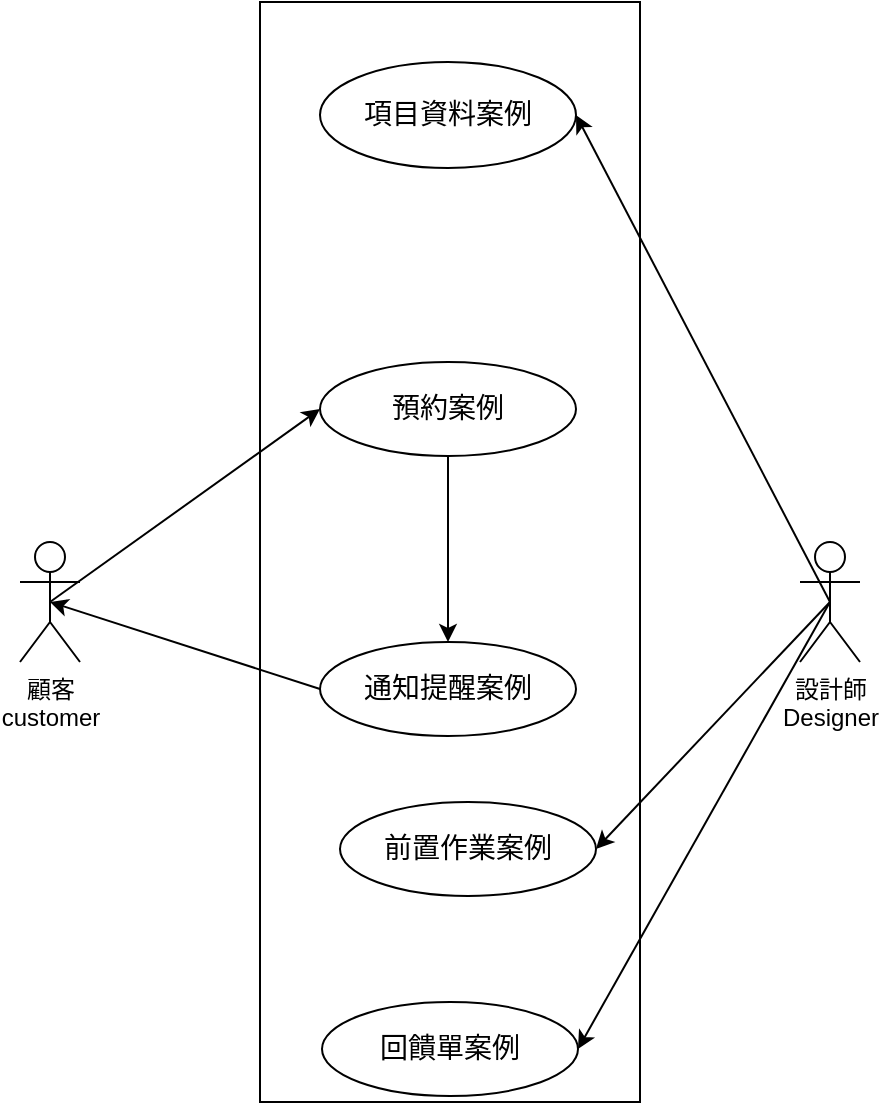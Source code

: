 <mxfile pages="12">
    <diagram id="MapPMO4QovYjtgq50cIU" name="第 1 页">
        <mxGraphModel dx="832" dy="568" grid="1" gridSize="10" guides="1" tooltips="1" connect="1" arrows="1" fold="1" page="1" pageScale="1" pageWidth="827" pageHeight="1169" math="0" shadow="0">
            <root>
                <mxCell id="0"/>
                <mxCell id="1" parent="0"/>
                <mxCell id="21" style="edgeStyle=none;html=1;exitX=0.5;exitY=0.5;exitDx=0;exitDy=0;exitPerimeter=0;entryX=1;entryY=0.5;entryDx=0;entryDy=0;labelBackgroundColor=none;fontColor=default;strokeColor=default;" parent="1" source="11" target="14" edge="1">
                    <mxGeometry relative="1" as="geometry"/>
                </mxCell>
                <mxCell id="36" style="edgeStyle=none;html=1;exitX=0.5;exitY=0.5;exitDx=0;exitDy=0;exitPerimeter=0;entryX=1;entryY=0.5;entryDx=0;entryDy=0;startArrow=none;startFill=0;endArrow=classic;endFill=1;labelBackgroundColor=none;fontColor=default;strokeColor=default;" parent="1" source="11" target="34" edge="1">
                    <mxGeometry relative="1" as="geometry"/>
                </mxCell>
                <mxCell id="45" style="edgeStyle=none;html=1;exitX=0.5;exitY=0.5;exitDx=0;exitDy=0;exitPerimeter=0;entryX=1;entryY=0.5;entryDx=0;entryDy=0;startArrow=none;startFill=0;endArrow=classic;endFill=1;labelBackgroundColor=none;fontColor=default;strokeColor=default;" parent="1" source="11" target="42" edge="1">
                    <mxGeometry relative="1" as="geometry"/>
                </mxCell>
                <mxCell id="11" value="設計師&lt;br&gt;Designer" style="shape=umlActor;verticalLabelPosition=bottom;verticalAlign=top;html=1;fillColor=none;labelBackgroundColor=none;fontColor=default;strokeColor=default;" parent="1" vertex="1">
                    <mxGeometry x="590" y="330" width="30" height="60" as="geometry"/>
                </mxCell>
                <mxCell id="13" value="" style="rounded=0;whiteSpace=wrap;html=1;fillColor=none;labelBackgroundColor=none;fontColor=default;strokeColor=default;" parent="1" vertex="1">
                    <mxGeometry x="320" y="60" width="190" height="550" as="geometry"/>
                </mxCell>
                <mxCell id="14" value="&lt;div style=&quot;font-family: Consolas, &amp;quot;Courier New&amp;quot;, monospace; font-size: 14px; line-height: 19px;&quot;&gt;&lt;div style=&quot;line-height: 19px;&quot;&gt;項目資料案例&lt;/div&gt;&lt;/div&gt;" style="ellipse;whiteSpace=wrap;html=1;fillColor=none;labelBackgroundColor=none;fontColor=default;strokeColor=default;" parent="1" vertex="1">
                    <mxGeometry x="350" y="90" width="128" height="53" as="geometry"/>
                </mxCell>
                <mxCell id="37" style="edgeStyle=none;html=1;exitX=0.5;exitY=1;exitDx=0;exitDy=0;entryX=0.5;entryY=0;entryDx=0;entryDy=0;startArrow=none;startFill=0;endArrow=classic;endFill=1;labelBackgroundColor=none;fontColor=default;strokeColor=default;" parent="1" source="31" target="32" edge="1">
                    <mxGeometry relative="1" as="geometry"/>
                </mxCell>
                <mxCell id="31" value="&lt;div style=&quot;font-family: Consolas, &amp;quot;Courier New&amp;quot;, monospace; font-size: 14px; line-height: 19px;&quot;&gt;預約案例&lt;br&gt;&lt;/div&gt;" style="ellipse;whiteSpace=wrap;html=1;fillColor=none;labelBackgroundColor=none;fontColor=default;strokeColor=default;" parent="1" vertex="1">
                    <mxGeometry x="350" y="240" width="128" height="47" as="geometry"/>
                </mxCell>
                <mxCell id="41" style="edgeStyle=none;html=1;exitX=0;exitY=0.5;exitDx=0;exitDy=0;entryX=0.5;entryY=0.5;entryDx=0;entryDy=0;entryPerimeter=0;startArrow=none;startFill=0;endArrow=classic;endFill=1;labelBackgroundColor=none;fontColor=default;strokeColor=default;" parent="1" source="32" target="38" edge="1">
                    <mxGeometry relative="1" as="geometry"/>
                </mxCell>
                <mxCell id="32" value="&lt;div style=&quot;font-family: Consolas, &amp;quot;Courier New&amp;quot;, monospace; font-size: 14px; line-height: 19px;&quot;&gt;&lt;div style=&quot;line-height: 19px;&quot;&gt;通知提醒案例&lt;/div&gt;&lt;/div&gt;" style="ellipse;whiteSpace=wrap;html=1;fillColor=none;labelBackgroundColor=none;fontColor=default;strokeColor=default;" parent="1" vertex="1">
                    <mxGeometry x="350" y="380" width="128" height="47" as="geometry"/>
                </mxCell>
                <mxCell id="34" value="&lt;div style=&quot;font-family: Consolas, &amp;quot;Courier New&amp;quot;, monospace; font-size: 14px; line-height: 19px;&quot;&gt;回饋單案例&lt;/div&gt;" style="ellipse;whiteSpace=wrap;html=1;fillColor=none;labelBackgroundColor=none;fontColor=default;strokeColor=default;" parent="1" vertex="1">
                    <mxGeometry x="351" y="560" width="128" height="47" as="geometry"/>
                </mxCell>
                <mxCell id="40" style="edgeStyle=none;html=1;exitX=0.5;exitY=0.5;exitDx=0;exitDy=0;exitPerimeter=0;entryX=0;entryY=0.5;entryDx=0;entryDy=0;startArrow=none;startFill=0;endArrow=classic;endFill=1;labelBackgroundColor=none;fontColor=default;strokeColor=default;" parent="1" source="38" target="31" edge="1">
                    <mxGeometry relative="1" as="geometry"/>
                </mxCell>
                <mxCell id="38" value="顧客&lt;br&gt;customer" style="shape=umlActor;verticalLabelPosition=bottom;verticalAlign=top;html=1;fillColor=none;labelBackgroundColor=none;fontColor=default;strokeColor=default;" parent="1" vertex="1">
                    <mxGeometry x="200" y="330" width="30" height="60" as="geometry"/>
                </mxCell>
                <mxCell id="42" value="&lt;div style=&quot;font-family: Consolas, &amp;quot;Courier New&amp;quot;, monospace; font-size: 14px; line-height: 19px;&quot;&gt;前置作業案例&lt;/div&gt;" style="ellipse;whiteSpace=wrap;html=1;fillColor=none;labelBackgroundColor=none;fontColor=default;strokeColor=default;" parent="1" vertex="1">
                    <mxGeometry x="360" y="460" width="128" height="47" as="geometry"/>
                </mxCell>
            </root>
        </mxGraphModel>
    </diagram>
    <diagram id="Jkog8i9GGl5d75G1UTEH" name="第 2 页">
        <mxGraphModel dx="832" dy="568" grid="1" gridSize="10" guides="1" tooltips="1" connect="1" arrows="1" fold="1" page="1" pageScale="1" pageWidth="827" pageHeight="1169" math="0" shadow="0">
            <root>
                <mxCell id="0"/>
                <mxCell id="1" parent="0"/>
                <mxCell id="t6CZ8qtdoRJeUl7loCFW-15" style="edgeStyle=none;html=1;exitX=1;exitY=0.5;exitDx=0;exitDy=0;startArrow=none;startFill=0;endArrow=none;endFill=0;labelBackgroundColor=none;entryX=0;entryY=0.5;entryDx=0;entryDy=0;fontColor=default;" parent="1" source="VvIScUxlyyl7hz5JyNV7-21" target="t6CZ8qtdoRJeUl7loCFW-1" edge="1">
                    <mxGeometry relative="1" as="geometry">
                        <mxPoint x="360" y="310" as="targetPoint"/>
                        <Array as="points">
                            <mxPoint x="326" y="317"/>
                        </Array>
                    </mxGeometry>
                </mxCell>
                <mxCell id="OlCUfmBJ8khWnwiP6Y77-8" value="1." style="edgeLabel;html=1;align=center;verticalAlign=middle;resizable=0;points=[];labelBackgroundColor=none;fontColor=default;" parent="t6CZ8qtdoRJeUl7loCFW-15" vertex="1" connectable="0">
                    <mxGeometry x="0.202" y="2" relative="1" as="geometry">
                        <mxPoint x="-46" y="-4" as="offset"/>
                    </mxGeometry>
                </mxCell>
                <mxCell id="OlCUfmBJ8khWnwiP6Y77-9" value="*." style="edgeLabel;html=1;align=center;verticalAlign=middle;resizable=0;points=[];labelBackgroundColor=none;fontColor=default;" parent="t6CZ8qtdoRJeUl7loCFW-15" vertex="1" connectable="0">
                    <mxGeometry x="0.202" y="2" relative="1" as="geometry">
                        <mxPoint x="24" y="-4" as="offset"/>
                    </mxGeometry>
                </mxCell>
                <mxCell id="OlCUfmBJ8khWnwiP6Y77-6" style="edgeStyle=none;html=1;exitX=0.5;exitY=0;exitDx=0;exitDy=0;startArrow=none;startFill=0;endArrow=none;endFill=0;entryX=0.5;entryY=1;entryDx=0;entryDy=0;labelBackgroundColor=none;fontColor=default;" parent="1" source="VvIScUxlyyl7hz5JyNV7-21" target="OlCUfmBJ8khWnwiP6Y77-1" edge="1">
                    <mxGeometry relative="1" as="geometry">
                        <mxPoint x="176" y="177" as="targetPoint"/>
                    </mxGeometry>
                </mxCell>
                <mxCell id="OlCUfmBJ8khWnwiP6Y77-10" value="1." style="edgeLabel;html=1;align=center;verticalAlign=middle;resizable=0;points=[];labelBackgroundColor=none;fontColor=default;" parent="OlCUfmBJ8khWnwiP6Y77-6" vertex="1" connectable="0">
                    <mxGeometry x="0.88" y="-1" relative="1" as="geometry">
                        <mxPoint x="5" y="63" as="offset"/>
                    </mxGeometry>
                </mxCell>
                <mxCell id="OlCUfmBJ8khWnwiP6Y77-11" value="*." style="edgeLabel;html=1;align=center;verticalAlign=middle;resizable=0;points=[];labelBackgroundColor=none;fontColor=default;" parent="OlCUfmBJ8khWnwiP6Y77-6" vertex="1" connectable="0">
                    <mxGeometry x="0.489" relative="1" as="geometry">
                        <mxPoint x="6" y="-12" as="offset"/>
                    </mxGeometry>
                </mxCell>
                <mxCell id="VvIScUxlyyl7hz5JyNV7-21" value="Customer" style="swimlane;fontStyle=1;align=center;verticalAlign=top;childLayout=stackLayout;horizontal=1;startSize=26;horizontalStack=0;resizeParent=1;resizeParentMax=0;resizeLast=0;collapsible=1;marginBottom=0;fillColor=none;labelBackgroundColor=none;fontColor=default;" parent="1" vertex="1">
                    <mxGeometry x="120" y="237" width="160" height="160" as="geometry"/>
                </mxCell>
                <mxCell id="VvIScUxlyyl7hz5JyNV7-22" value="- customerID()" style="text;strokeColor=none;fillColor=none;align=left;verticalAlign=top;spacingLeft=4;spacingRight=4;overflow=hidden;rotatable=0;points=[[0,0.5],[1,0.5]];portConstraint=eastwest;labelBackgroundColor=none;fontColor=default;" parent="VvIScUxlyyl7hz5JyNV7-21" vertex="1">
                    <mxGeometry y="26" width="160" height="22" as="geometry"/>
                </mxCell>
                <mxCell id="VvIScUxlyyl7hz5JyNV7-23" value="- cusName()" style="text;strokeColor=none;fillColor=none;align=left;verticalAlign=top;spacingLeft=4;spacingRight=4;overflow=hidden;rotatable=0;points=[[0,0.5],[1,0.5]];portConstraint=eastwest;labelBackgroundColor=none;fontColor=default;" parent="VvIScUxlyyl7hz5JyNV7-21" vertex="1">
                    <mxGeometry y="48" width="160" height="26" as="geometry"/>
                </mxCell>
                <mxCell id="VvIScUxlyyl7hz5JyNV7-24" value="- cusMail()" style="text;strokeColor=none;fillColor=none;align=left;verticalAlign=top;spacingLeft=4;spacingRight=4;overflow=hidden;rotatable=0;points=[[0,0.5],[1,0.5]];portConstraint=eastwest;labelBackgroundColor=none;fontColor=default;" parent="VvIScUxlyyl7hz5JyNV7-21" vertex="1">
                    <mxGeometry y="74" width="160" height="26" as="geometry"/>
                </mxCell>
                <mxCell id="VvIScUxlyyl7hz5JyNV7-25" value="- cusGender()" style="text;strokeColor=none;fillColor=none;align=left;verticalAlign=top;spacingLeft=4;spacingRight=4;overflow=hidden;rotatable=0;points=[[0,0.5],[1,0.5]];portConstraint=eastwest;labelBackgroundColor=none;fontColor=default;" parent="VvIScUxlyyl7hz5JyNV7-21" vertex="1">
                    <mxGeometry y="100" width="160" height="26" as="geometry"/>
                </mxCell>
                <mxCell id="VvIScUxlyyl7hz5JyNV7-26" value="- cusTelephone()" style="text;strokeColor=none;fillColor=none;align=left;verticalAlign=top;spacingLeft=4;spacingRight=4;overflow=hidden;rotatable=0;points=[[0,0.5],[1,0.5]];portConstraint=eastwest;labelBackgroundColor=none;fontColor=default;" parent="VvIScUxlyyl7hz5JyNV7-21" vertex="1">
                    <mxGeometry y="126" width="160" height="26" as="geometry"/>
                </mxCell>
                <mxCell id="VvIScUxlyyl7hz5JyNV7-27" value="" style="line;strokeWidth=1;fillColor=none;align=left;verticalAlign=middle;spacingTop=-1;spacingLeft=3;spacingRight=3;rotatable=0;labelPosition=right;points=[];portConstraint=eastwest;strokeColor=inherit;labelBackgroundColor=none;fontColor=default;" parent="VvIScUxlyyl7hz5JyNV7-21" vertex="1">
                    <mxGeometry y="152" width="160" height="8" as="geometry"/>
                </mxCell>
                <mxCell id="t6CZ8qtdoRJeUl7loCFW-11" style="edgeStyle=none;html=1;exitX=0.5;exitY=1;exitDx=0;exitDy=0;entryX=0.5;entryY=0;entryDx=0;entryDy=0;startArrow=none;startFill=0;endArrow=none;endFill=0;labelBackgroundColor=none;fontColor=default;" parent="1" source="VvIScUxlyyl7hz5JyNV7-30" target="t6CZ8qtdoRJeUl7loCFW-1" edge="1">
                    <mxGeometry relative="1" as="geometry"/>
                </mxCell>
                <mxCell id="OlCUfmBJ8khWnwiP6Y77-14" value="1." style="edgeLabel;html=1;align=center;verticalAlign=middle;resizable=0;points=[];labelBackgroundColor=none;fontColor=default;" parent="t6CZ8qtdoRJeUl7loCFW-11" vertex="1" connectable="0">
                    <mxGeometry x="-0.69" y="1" relative="1" as="geometry">
                        <mxPoint x="9" as="offset"/>
                    </mxGeometry>
                </mxCell>
                <mxCell id="OlCUfmBJ8khWnwiP6Y77-15" value="*." style="edgeLabel;html=1;align=center;verticalAlign=middle;resizable=0;points=[];labelBackgroundColor=none;fontColor=default;" parent="t6CZ8qtdoRJeUl7loCFW-11" vertex="1" connectable="0">
                    <mxGeometry x="0.75" y="-1" relative="1" as="geometry">
                        <mxPoint x="11" as="offset"/>
                    </mxGeometry>
                </mxCell>
                <mxCell id="-E1eFqTrA_9W8C2t93Hz-3" style="edgeStyle=none;html=1;exitX=0;exitY=0.25;exitDx=0;exitDy=0;entryX=1;entryY=0.19;entryDx=0;entryDy=0;entryPerimeter=0;labelBackgroundColor=none;fontColor=default;startArrow=none;startFill=0;endArrow=none;endFill=0;" parent="1" source="VvIScUxlyyl7hz5JyNV7-30" target="OlCUfmBJ8khWnwiP6Y77-1" edge="1">
                    <mxGeometry relative="1" as="geometry"/>
                </mxCell>
                <mxCell id="-E1eFqTrA_9W8C2t93Hz-4" value="1." style="edgeLabel;html=1;align=center;verticalAlign=middle;resizable=0;points=[];fontColor=default;labelBackgroundColor=none;" parent="-E1eFqTrA_9W8C2t93Hz-3" vertex="1" connectable="0">
                    <mxGeometry x="-0.853" relative="1" as="geometry">
                        <mxPoint y="-8" as="offset"/>
                    </mxGeometry>
                </mxCell>
                <mxCell id="-E1eFqTrA_9W8C2t93Hz-5" value="*." style="edgeLabel;html=1;align=center;verticalAlign=middle;resizable=0;points=[];fontColor=default;labelBackgroundColor=none;" parent="-E1eFqTrA_9W8C2t93Hz-3" vertex="1" connectable="0">
                    <mxGeometry x="0.853" relative="1" as="geometry">
                        <mxPoint y="-8" as="offset"/>
                    </mxGeometry>
                </mxCell>
                <mxCell id="VvIScUxlyyl7hz5JyNV7-30" value="Thing" style="swimlane;fontStyle=1;align=center;verticalAlign=top;childLayout=stackLayout;horizontal=1;startSize=26;horizontalStack=0;resizeParent=1;resizeParentMax=0;resizeLast=0;collapsible=1;marginBottom=0;fillColor=none;labelBackgroundColor=none;fontColor=default;" parent="1" vertex="1">
                    <mxGeometry x="356" y="34" width="160" height="112" as="geometry"/>
                </mxCell>
                <mxCell id="-E1eFqTrA_9W8C2t93Hz-1" value="- ThingName()" style="text;strokeColor=none;fillColor=none;align=left;verticalAlign=top;spacingLeft=4;spacingRight=4;overflow=hidden;rotatable=0;points=[[0,0.5],[1,0.5]];portConstraint=eastwest;labelBackgroundColor=none;fontColor=default;" parent="VvIScUxlyyl7hz5JyNV7-30" vertex="1">
                    <mxGeometry y="26" width="160" height="26" as="geometry"/>
                </mxCell>
                <mxCell id="-E1eFqTrA_9W8C2t93Hz-2" value="- ThingID()" style="text;strokeColor=none;fillColor=none;align=left;verticalAlign=top;spacingLeft=4;spacingRight=4;overflow=hidden;rotatable=0;points=[[0,0.5],[1,0.5]];portConstraint=eastwest;labelBackgroundColor=none;fontColor=default;" parent="VvIScUxlyyl7hz5JyNV7-30" vertex="1">
                    <mxGeometry y="52" width="160" height="26" as="geometry"/>
                </mxCell>
                <mxCell id="izTl6fMQSaqnl8MBi8AP-1" value="- ThingRec()" style="text;strokeColor=none;fillColor=none;align=left;verticalAlign=top;spacingLeft=4;spacingRight=4;overflow=hidden;rotatable=0;points=[[0,0.5],[1,0.5]];portConstraint=eastwest;labelBackgroundColor=none;fontColor=default;" parent="VvIScUxlyyl7hz5JyNV7-30" vertex="1">
                    <mxGeometry y="78" width="160" height="26" as="geometry"/>
                </mxCell>
                <mxCell id="VvIScUxlyyl7hz5JyNV7-33" value="" style="line;strokeWidth=1;fillColor=none;align=left;verticalAlign=middle;spacingTop=-1;spacingLeft=3;spacingRight=3;rotatable=0;labelPosition=right;points=[];portConstraint=eastwest;strokeColor=inherit;labelBackgroundColor=none;fontColor=default;" parent="VvIScUxlyyl7hz5JyNV7-30" vertex="1">
                    <mxGeometry y="104" width="160" height="8" as="geometry"/>
                </mxCell>
                <mxCell id="t6CZ8qtdoRJeUl7loCFW-13" style="edgeStyle=none;html=1;exitX=0.5;exitY=0;exitDx=0;exitDy=0;startArrow=none;startFill=0;endArrow=none;endFill=0;entryX=0.5;entryY=1;entryDx=0;entryDy=0;labelBackgroundColor=none;fontColor=default;" parent="1" source="VvIScUxlyyl7hz5JyNV7-35" target="t6CZ8qtdoRJeUl7loCFW-1" edge="1">
                    <mxGeometry relative="1" as="geometry">
                        <mxPoint x="366" y="477" as="targetPoint"/>
                    </mxGeometry>
                </mxCell>
                <mxCell id="OlCUfmBJ8khWnwiP6Y77-12" value="*." style="edgeLabel;html=1;align=center;verticalAlign=middle;resizable=0;points=[];labelBackgroundColor=none;fontColor=default;" parent="t6CZ8qtdoRJeUl7loCFW-13" vertex="1" connectable="0">
                    <mxGeometry x="0.558" y="-3" relative="1" as="geometry">
                        <mxPoint x="7" as="offset"/>
                    </mxGeometry>
                </mxCell>
                <mxCell id="OlCUfmBJ8khWnwiP6Y77-13" value="*." style="edgeLabel;html=1;align=center;verticalAlign=middle;resizable=0;points=[];labelBackgroundColor=none;fontColor=default;" parent="t6CZ8qtdoRJeUl7loCFW-13" vertex="1" connectable="0">
                    <mxGeometry x="0.558" y="-3" relative="1" as="geometry">
                        <mxPoint x="7" y="36" as="offset"/>
                    </mxGeometry>
                </mxCell>
                <mxCell id="VvIScUxlyyl7hz5JyNV7-35" value="Designer" style="swimlane;fontStyle=1;align=center;verticalAlign=top;childLayout=stackLayout;horizontal=1;startSize=26;horizontalStack=0;resizeParent=1;resizeParentMax=0;resizeLast=0;collapsible=1;marginBottom=0;fillColor=none;labelBackgroundColor=none;fontColor=default;" parent="1" vertex="1">
                    <mxGeometry x="356" y="497" width="160" height="88" as="geometry"/>
                </mxCell>
                <mxCell id="VvIScUxlyyl7hz5JyNV7-36" value="- designerID()" style="text;strokeColor=none;fillColor=none;align=left;verticalAlign=top;spacingLeft=4;spacingRight=4;overflow=hidden;rotatable=0;points=[[0,0.5],[1,0.5]];portConstraint=eastwest;labelBackgroundColor=none;fontColor=default;" parent="VvIScUxlyyl7hz5JyNV7-35" vertex="1">
                    <mxGeometry y="26" width="160" height="26" as="geometry"/>
                </mxCell>
                <mxCell id="VvIScUxlyyl7hz5JyNV7-37" value="- desName()" style="text;strokeColor=none;fillColor=none;align=left;verticalAlign=top;spacingLeft=4;spacingRight=4;overflow=hidden;rotatable=0;points=[[0,0.5],[1,0.5]];portConstraint=eastwest;labelBackgroundColor=none;fontColor=default;" parent="VvIScUxlyyl7hz5JyNV7-35" vertex="1">
                    <mxGeometry y="52" width="160" height="28" as="geometry"/>
                </mxCell>
                <mxCell id="VvIScUxlyyl7hz5JyNV7-38" value="" style="line;strokeWidth=1;fillColor=none;align=left;verticalAlign=middle;spacingTop=-1;spacingLeft=3;spacingRight=3;rotatable=0;labelPosition=right;points=[];portConstraint=eastwest;strokeColor=inherit;labelBackgroundColor=none;fontColor=default;" parent="VvIScUxlyyl7hz5JyNV7-35" vertex="1">
                    <mxGeometry y="80" width="160" height="8" as="geometry"/>
                </mxCell>
                <mxCell id="t6CZ8qtdoRJeUl7loCFW-1" value="List" style="swimlane;fontStyle=1;align=center;verticalAlign=top;childLayout=stackLayout;horizontal=1;startSize=26;horizontalStack=0;resizeParent=1;resizeParentMax=0;resizeLast=0;collapsible=1;marginBottom=0;labelBackgroundColor=none;fillColor=none;gradientColor=none;fontColor=default;" parent="1" vertex="1">
                    <mxGeometry x="366" y="183.5" width="140" height="267" as="geometry"/>
                </mxCell>
                <mxCell id="t6CZ8qtdoRJeUl7loCFW-2" value="- listID()" style="text;strokeColor=none;fillColor=none;align=left;verticalAlign=top;spacingLeft=4;spacingRight=4;overflow=hidden;rotatable=0;points=[[0,0.5],[1,0.5]];portConstraint=eastwest;labelBackgroundColor=none;fontColor=default;" parent="t6CZ8qtdoRJeUl7loCFW-1" vertex="1">
                    <mxGeometry y="26" width="140" height="26" as="geometry"/>
                </mxCell>
                <mxCell id="t6CZ8qtdoRJeUl7loCFW-5" value="- listName()" style="text;strokeColor=none;fillColor=none;align=left;verticalAlign=top;spacingLeft=4;spacingRight=4;overflow=hidden;rotatable=0;points=[[0,0.5],[1,0.5]];portConstraint=eastwest;labelBackgroundColor=none;fontColor=default;" parent="t6CZ8qtdoRJeUl7loCFW-1" vertex="1">
                    <mxGeometry y="52" width="140" height="26" as="geometry"/>
                </mxCell>
                <mxCell id="k573x96Mrj-VO3EHcRJL-1" value="- listItem()" style="text;strokeColor=none;fillColor=none;align=left;verticalAlign=top;spacingLeft=4;spacingRight=4;overflow=hidden;rotatable=0;points=[[0,0.5],[1,0.5]];portConstraint=eastwest;labelBackgroundColor=none;fontColor=default;" parent="t6CZ8qtdoRJeUl7loCFW-1" vertex="1">
                    <mxGeometry y="78" width="140" height="26" as="geometry"/>
                </mxCell>
                <mxCell id="t6CZ8qtdoRJeUl7loCFW-3" value="" style="line;strokeWidth=1;fillColor=none;align=left;verticalAlign=middle;spacingTop=-1;spacingLeft=3;spacingRight=3;rotatable=0;labelPosition=right;points=[];portConstraint=eastwest;strokeColor=inherit;labelBackgroundColor=none;fontColor=default;" parent="t6CZ8qtdoRJeUl7loCFW-1" vertex="1">
                    <mxGeometry y="104" width="140" height="8" as="geometry"/>
                </mxCell>
                <mxCell id="t6CZ8qtdoRJeUl7loCFW-10" value="+ desName(): " style="text;strokeColor=none;fillColor=none;align=left;verticalAlign=top;spacingLeft=4;spacingRight=4;overflow=hidden;rotatable=0;points=[[0,0.5],[1,0.5]];portConstraint=eastwest;labelBackgroundColor=none;fontColor=default;" parent="t6CZ8qtdoRJeUl7loCFW-1" vertex="1">
                    <mxGeometry y="112" width="140" height="26" as="geometry"/>
                </mxCell>
                <mxCell id="t6CZ8qtdoRJeUl7loCFW-7" value="+ deslgerID(): " style="text;strokeColor=none;fillColor=none;align=left;verticalAlign=top;spacingLeft=4;spacingRight=4;overflow=hidden;rotatable=0;points=[[0,0.5],[1,0.5]];portConstraint=eastwest;labelBackgroundColor=none;fontColor=default;" parent="t6CZ8qtdoRJeUl7loCFW-1" vertex="1">
                    <mxGeometry y="138" width="140" height="26" as="geometry"/>
                </mxCell>
                <mxCell id="t6CZ8qtdoRJeUl7loCFW-6" value="+ cusName(): " style="text;strokeColor=none;fillColor=none;align=left;verticalAlign=top;spacingLeft=4;spacingRight=4;overflow=hidden;rotatable=0;points=[[0,0.5],[1,0.5]];portConstraint=eastwest;labelBackgroundColor=none;fontColor=default;" parent="t6CZ8qtdoRJeUl7loCFW-1" vertex="1">
                    <mxGeometry y="164" width="140" height="26" as="geometry"/>
                </mxCell>
                <mxCell id="t6CZ8qtdoRJeUl7loCFW-9" value="+ tihngName(): " style="text;strokeColor=none;fillColor=none;align=left;verticalAlign=top;spacingLeft=4;spacingRight=4;overflow=hidden;rotatable=0;points=[[0,0.5],[1,0.5]];portConstraint=eastwest;labelBackgroundColor=none;fontColor=default;" parent="t6CZ8qtdoRJeUl7loCFW-1" vertex="1">
                    <mxGeometry y="190" width="140" height="26" as="geometry"/>
                </mxCell>
                <mxCell id="t6CZ8qtdoRJeUl7loCFW-4" value="+ customerID(): " style="text;strokeColor=none;fillColor=none;align=left;verticalAlign=top;spacingLeft=4;spacingRight=4;overflow=hidden;rotatable=0;points=[[0,0.5],[1,0.5]];portConstraint=eastwest;labelBackgroundColor=none;fontColor=default;" parent="t6CZ8qtdoRJeUl7loCFW-1" vertex="1">
                    <mxGeometry y="216" width="140" height="26" as="geometry"/>
                </mxCell>
                <mxCell id="t6CZ8qtdoRJeUl7loCFW-8" value="+ thingID(): " style="text;strokeColor=none;fillColor=none;align=left;verticalAlign=top;spacingLeft=4;spacingRight=4;overflow=hidden;rotatable=0;points=[[0,0.5],[1,0.5]];portConstraint=eastwest;labelBackgroundColor=none;fontColor=default;" parent="t6CZ8qtdoRJeUl7loCFW-1" vertex="1">
                    <mxGeometry y="242" width="140" height="25" as="geometry"/>
                </mxCell>
                <mxCell id="OlCUfmBJ8khWnwiP6Y77-1" value="dialog" style="swimlane;fontStyle=1;align=center;verticalAlign=top;childLayout=stackLayout;horizontal=1;startSize=26;horizontalStack=0;resizeParent=1;resizeParentMax=0;resizeLast=0;collapsible=1;marginBottom=0;labelBackgroundColor=none;fillColor=none;gradientColor=none;fontColor=default;" parent="1" vertex="1">
                    <mxGeometry x="120" y="47" width="160" height="86" as="geometry"/>
                </mxCell>
                <mxCell id="OlCUfmBJ8khWnwiP6Y77-5" value="+ dialogContent()" style="text;strokeColor=none;fillColor=none;align=left;verticalAlign=top;spacingLeft=4;spacingRight=4;overflow=hidden;rotatable=0;points=[[0,0.5],[1,0.5]];portConstraint=eastwest;labelBackgroundColor=none;fontColor=default;" parent="OlCUfmBJ8khWnwiP6Y77-1" vertex="1">
                    <mxGeometry y="26" width="160" height="26" as="geometry"/>
                </mxCell>
                <mxCell id="OlCUfmBJ8khWnwiP6Y77-3" value="" style="line;strokeWidth=1;fillColor=none;align=left;verticalAlign=middle;spacingTop=-1;spacingLeft=3;spacingRight=3;rotatable=0;labelPosition=right;points=[];portConstraint=eastwest;strokeColor=inherit;labelBackgroundColor=none;fontColor=default;" parent="OlCUfmBJ8khWnwiP6Y77-1" vertex="1">
                    <mxGeometry y="52" width="160" height="8" as="geometry"/>
                </mxCell>
                <mxCell id="OlCUfmBJ8khWnwiP6Y77-4" value="+ recovery() " style="text;strokeColor=none;fillColor=none;align=left;verticalAlign=top;spacingLeft=4;spacingRight=4;overflow=hidden;rotatable=0;points=[[0,0.5],[1,0.5]];portConstraint=eastwest;labelBackgroundColor=none;fontColor=default;" parent="OlCUfmBJ8khWnwiP6Y77-1" vertex="1">
                    <mxGeometry y="60" width="160" height="26" as="geometry"/>
                </mxCell>
            </root>
        </mxGraphModel>
    </diagram>
    <diagram id="YDEyH0H-AGJcT8anXt1Q" name="預約案例">
        <mxGraphModel dx="832" dy="568" grid="1" gridSize="10" guides="1" tooltips="1" connect="1" arrows="1" fold="1" page="1" pageScale="1" pageWidth="827" pageHeight="1169" math="0" shadow="0">
            <root>
                <mxCell id="0"/>
                <mxCell id="1" parent="0"/>
                <mxCell id="xsXKSTPMcsn4wwCMdiPK-5" style="edgeStyle=none;html=1;exitX=0.5;exitY=1;exitDx=0;exitDy=0;entryX=0.5;entryY=0;entryDx=0;entryDy=0;dashed=1;endArrow=none;endFill=0;fontColor=default;labelBackgroundColor=none;" parent="1" source="xsXKSTPMcsn4wwCMdiPK-1" target="xsXKSTPMcsn4wwCMdiPK-4" edge="1">
                    <mxGeometry relative="1" as="geometry"/>
                </mxCell>
                <mxCell id="xsXKSTPMcsn4wwCMdiPK-1" value="System" style="html=1;fillColor=none;fontColor=default;labelBackgroundColor=none;" parent="1" vertex="1">
                    <mxGeometry x="660" y="60" width="110" height="50" as="geometry"/>
                </mxCell>
                <mxCell id="w3nOw1hXBqA1YDAfVMXe-3" style="edgeStyle=none;html=1;exitX=0;exitY=0.25;exitDx=0;exitDy=0;endArrow=none;endFill=0;startArrow=classic;startFill=1;fontColor=default;labelBackgroundColor=none;" parent="1" source="xsXKSTPMcsn4wwCMdiPK-4" edge="1">
                    <mxGeometry relative="1" as="geometry">
                        <mxPoint x="290" y="195" as="targetPoint"/>
                    </mxGeometry>
                </mxCell>
                <mxCell id="w3nOw1hXBqA1YDAfVMXe-4" value="inputList()" style="edgeLabel;html=1;align=center;verticalAlign=middle;resizable=0;points=[];labelBackgroundColor=none;fontColor=default;" parent="w3nOw1hXBqA1YDAfVMXe-3" vertex="1" connectable="0">
                    <mxGeometry x="-0.433" relative="1" as="geometry">
                        <mxPoint x="-87" y="-15" as="offset"/>
                    </mxGeometry>
                </mxCell>
                <mxCell id="w3nOw1hXBqA1YDAfVMXe-6" style="edgeStyle=none;html=1;exitX=0.5;exitY=1;exitDx=0;exitDy=0;entryX=0.5;entryY=0;entryDx=0;entryDy=0;startArrow=none;startFill=0;endArrow=none;endFill=0;dashed=1;fontColor=default;labelBackgroundColor=none;" parent="1" source="xsXKSTPMcsn4wwCMdiPK-4" target="w3nOw1hXBqA1YDAfVMXe-5" edge="1">
                    <mxGeometry relative="1" as="geometry"/>
                </mxCell>
                <mxCell id="w3nOw1hXBqA1YDAfVMXe-7" style="edgeStyle=none;html=1;exitX=0;exitY=0.75;exitDx=0;exitDy=0;dashed=1;startArrow=none;startFill=0;endArrow=classic;endFill=1;fontColor=default;labelBackgroundColor=none;" parent="1" source="xsXKSTPMcsn4wwCMdiPK-4" edge="1">
                    <mxGeometry relative="1" as="geometry">
                        <mxPoint x="290" y="225" as="targetPoint"/>
                    </mxGeometry>
                </mxCell>
                <mxCell id="w3nOw1hXBqA1YDAfVMXe-8" value="newList" style="edgeLabel;html=1;align=center;verticalAlign=middle;resizable=0;points=[];fontColor=default;labelBackgroundColor=none;" parent="w3nOw1hXBqA1YDAfVMXe-7" vertex="1" connectable="0">
                    <mxGeometry x="-0.119" relative="1" as="geometry">
                        <mxPoint x="-22" y="-15" as="offset"/>
                    </mxGeometry>
                </mxCell>
                <mxCell id="xsXKSTPMcsn4wwCMdiPK-4" value="" style="rounded=0;whiteSpace=wrap;html=1;fillColor=none;fontColor=default;labelBackgroundColor=none;" parent="1" vertex="1">
                    <mxGeometry x="705" y="180" width="20" height="60" as="geometry"/>
                </mxCell>
                <mxCell id="w3nOw1hXBqA1YDAfVMXe-2" value="" style="edgeStyle=none;html=1;dashed=1;endArrow=none;endFill=0;fontColor=default;labelBackgroundColor=none;" parent="1" source="xsXKSTPMcsn4wwCMdiPK-9" edge="1">
                    <mxGeometry relative="1" as="geometry">
                        <mxPoint x="285" y="720" as="targetPoint"/>
                    </mxGeometry>
                </mxCell>
                <mxCell id="xsXKSTPMcsn4wwCMdiPK-9" value="&lt;span style=&quot;font-weight: 700;&quot;&gt;Customer&lt;/span&gt;" style="shape=umlActor;verticalLabelPosition=bottom;verticalAlign=top;html=1;outlineConnect=0;fillColor=none;fontColor=default;labelBackgroundColor=none;" parent="1" vertex="1">
                    <mxGeometry x="270" y="70" width="30" height="60" as="geometry"/>
                </mxCell>
                <mxCell id="w3nOw1hXBqA1YDAfVMXe-9" style="edgeStyle=none;html=1;exitX=0;exitY=0.25;exitDx=0;exitDy=0;startArrow=classic;startFill=1;endArrow=none;endFill=0;fontColor=default;labelBackgroundColor=none;" parent="1" source="w3nOw1hXBqA1YDAfVMXe-5" edge="1">
                    <mxGeometry relative="1" as="geometry">
                        <mxPoint x="290" y="275" as="targetPoint"/>
                    </mxGeometry>
                </mxCell>
                <mxCell id="w3nOw1hXBqA1YDAfVMXe-11" value="addItem&lt;span style=&quot;font-size: 12px;&quot;&gt;(&lt;/span&gt;&lt;span style=&quot;font-size: 12px;&quot;&gt;DesignerID,&lt;/span&gt;&lt;span style=&quot;font-size: 12px;&quot;&gt;DesignerName&lt;/span&gt;&lt;span style=&quot;font-size: 12px;&quot;&gt;)&amp;nbsp; &amp;nbsp;&lt;br&gt;&lt;/span&gt;" style="edgeLabel;html=1;align=center;verticalAlign=middle;resizable=0;points=[];labelBackgroundColor=none;fontColor=default;" parent="w3nOw1hXBqA1YDAfVMXe-9" vertex="1" connectable="0">
                    <mxGeometry x="-0.057" relative="1" as="geometry">
                        <mxPoint y="-15" as="offset"/>
                    </mxGeometry>
                </mxCell>
                <mxCell id="w3nOw1hXBqA1YDAfVMXe-10" style="edgeStyle=none;html=1;exitX=0;exitY=0.75;exitDx=0;exitDy=0;dashed=1;startArrow=none;startFill=0;endArrow=classic;endFill=1;fontColor=default;labelBackgroundColor=none;" parent="1" source="w3nOw1hXBqA1YDAfVMXe-5" edge="1">
                    <mxGeometry relative="1" as="geometry">
                        <mxPoint x="290" y="305" as="targetPoint"/>
                    </mxGeometry>
                </mxCell>
                <mxCell id="_SNk4tMJx-LHCJ2qNwfb-1" value="&lt;span style=&quot;font-size: 12px;&quot;&gt;listItem&lt;/span&gt;" style="edgeLabel;html=1;align=center;verticalAlign=middle;resizable=0;points=[];labelBackgroundColor=none;fontColor=default;" parent="w3nOw1hXBqA1YDAfVMXe-10" vertex="1" connectable="0">
                    <mxGeometry x="-0.057" y="1" relative="1" as="geometry">
                        <mxPoint x="-10" y="-16" as="offset"/>
                    </mxGeometry>
                </mxCell>
                <mxCell id="_SNk4tMJx-LHCJ2qNwfb-42" style="edgeStyle=none;html=1;exitX=0.5;exitY=1;exitDx=0;exitDy=0;entryX=0.5;entryY=0;entryDx=0;entryDy=0;dashed=1;fontFamily=Helvetica;startArrow=none;startFill=0;endArrow=none;endFill=0;fontColor=default;labelBackgroundColor=none;" parent="1" source="w3nOw1hXBqA1YDAfVMXe-5" target="_SNk4tMJx-LHCJ2qNwfb-37" edge="1">
                    <mxGeometry relative="1" as="geometry"/>
                </mxCell>
                <mxCell id="w3nOw1hXBqA1YDAfVMXe-5" value="" style="rounded=0;whiteSpace=wrap;html=1;fillColor=none;fontColor=default;labelBackgroundColor=none;" parent="1" vertex="1">
                    <mxGeometry x="705" y="260" width="20" height="60" as="geometry"/>
                </mxCell>
                <mxCell id="_SNk4tMJx-LHCJ2qNwfb-11" value="" style="rounded=0;whiteSpace=wrap;html=1;fillColor=none;fontColor=default;labelBackgroundColor=none;" parent="1" vertex="1">
                    <mxGeometry x="705" y="440" width="20" height="60" as="geometry"/>
                </mxCell>
                <mxCell id="_SNk4tMJx-LHCJ2qNwfb-12" style="edgeStyle=none;html=1;exitX=0;exitY=0.25;exitDx=0;exitDy=0;startArrow=classic;startFill=1;endArrow=none;endFill=0;fontColor=default;labelBackgroundColor=none;" parent="1" source="_SNk4tMJx-LHCJ2qNwfb-11" edge="1">
                    <mxGeometry relative="1" as="geometry">
                        <mxPoint x="290" y="455" as="targetPoint"/>
                    </mxGeometry>
                </mxCell>
                <mxCell id="_SNk4tMJx-LHCJ2qNwfb-13" value="&lt;span style=&quot;font-size: 12px;&quot;&gt;addI&lt;/span&gt;&lt;span style=&quot;font-size: x-small;&quot;&gt;tem&lt;/span&gt;&lt;span style=&quot;font-size: 12px;&quot;&gt;(thingD,thingName)&lt;/span&gt;" style="edgeLabel;html=1;align=center;verticalAlign=middle;resizable=0;points=[];labelBackgroundColor=none;fontColor=default;" parent="_SNk4tMJx-LHCJ2qNwfb-12" vertex="1" connectable="0">
                    <mxGeometry x="-0.057" relative="1" as="geometry">
                        <mxPoint x="-9" y="-15" as="offset"/>
                    </mxGeometry>
                </mxCell>
                <mxCell id="_SNk4tMJx-LHCJ2qNwfb-14" style="edgeStyle=none;html=1;exitX=0;exitY=0.75;exitDx=0;exitDy=0;dashed=1;startArrow=none;startFill=0;endArrow=classic;endFill=1;fontColor=default;labelBackgroundColor=none;" parent="1" source="_SNk4tMJx-LHCJ2qNwfb-11" edge="1">
                    <mxGeometry relative="1" as="geometry">
                        <mxPoint x="290" y="485" as="targetPoint"/>
                    </mxGeometry>
                </mxCell>
                <mxCell id="_SNk4tMJx-LHCJ2qNwfb-16" style="edgeStyle=none;html=1;exitX=0.5;exitY=1;exitDx=0;exitDy=0;entryX=0.5;entryY=0;entryDx=0;entryDy=0;startArrow=none;startFill=0;endArrow=none;endFill=0;dashed=1;fontColor=default;labelBackgroundColor=none;" parent="1" target="_SNk4tMJx-LHCJ2qNwfb-11" edge="1">
                    <mxGeometry relative="1" as="geometry">
                        <mxPoint x="715" y="410" as="sourcePoint"/>
                    </mxGeometry>
                </mxCell>
                <mxCell id="_SNk4tMJx-LHCJ2qNwfb-17" style="edgeStyle=none;html=1;exitX=0.5;exitY=1;exitDx=0;exitDy=0;entryX=0.5;entryY=0;entryDx=0;entryDy=0;startArrow=none;startFill=0;endArrow=none;endFill=0;dashed=1;fontColor=default;labelBackgroundColor=none;" parent="1" target="_SNk4tMJx-LHCJ2qNwfb-18" edge="1">
                    <mxGeometry relative="1" as="geometry">
                        <mxPoint x="715" y="500" as="sourcePoint"/>
                    </mxGeometry>
                </mxCell>
                <mxCell id="_SNk4tMJx-LHCJ2qNwfb-26" style="edgeStyle=none;html=1;exitX=0;exitY=0.75;exitDx=0;exitDy=0;fontFamily=Helvetica;startArrow=none;startFill=0;endArrow=classic;endFill=1;dashed=1;fontColor=default;labelBackgroundColor=none;" parent="1" source="_SNk4tMJx-LHCJ2qNwfb-18" edge="1">
                    <mxGeometry relative="1" as="geometry">
                        <mxPoint x="290" y="574.905" as="targetPoint"/>
                    </mxGeometry>
                </mxCell>
                <mxCell id="_SNk4tMJx-LHCJ2qNwfb-27" value="listMessage" style="edgeLabel;html=1;align=center;verticalAlign=middle;resizable=0;points=[];fontFamily=Helvetica;fontColor=default;labelBackgroundColor=none;" parent="_SNk4tMJx-LHCJ2qNwfb-26" vertex="1" connectable="0">
                    <mxGeometry x="-0.067" relative="1" as="geometry">
                        <mxPoint x="-11" y="-15" as="offset"/>
                    </mxGeometry>
                </mxCell>
                <mxCell id="_SNk4tMJx-LHCJ2qNwfb-18" value="" style="rounded=0;whiteSpace=wrap;html=1;fillColor=none;fontColor=default;labelBackgroundColor=none;" parent="1" vertex="1">
                    <mxGeometry x="705" y="530" width="20" height="60" as="geometry"/>
                </mxCell>
                <mxCell id="_SNk4tMJx-LHCJ2qNwfb-19" style="edgeStyle=none;html=1;exitX=0;exitY=0.25;exitDx=0;exitDy=0;startArrow=classic;startFill=1;endArrow=none;endFill=0;fontColor=default;labelBackgroundColor=none;" parent="1" source="_SNk4tMJx-LHCJ2qNwfb-18" edge="1">
                    <mxGeometry relative="1" as="geometry">
                        <mxPoint x="290" y="545" as="targetPoint"/>
                    </mxGeometry>
                </mxCell>
                <mxCell id="_SNk4tMJx-LHCJ2qNwfb-20" value="&lt;span style=&quot;font-size: 12px;&quot;&gt;checkList(listItem&lt;/span&gt;&lt;span style=&quot;font-size: 12px;&quot;&gt;)&lt;/span&gt;&lt;span style=&quot;font-size: 12px; font-weight: 700;&quot;&gt;&lt;br&gt;&lt;/span&gt;" style="edgeLabel;html=1;align=center;verticalAlign=middle;resizable=0;points=[];labelBackgroundColor=none;fontColor=default;" parent="_SNk4tMJx-LHCJ2qNwfb-19" vertex="1" connectable="0">
                    <mxGeometry x="-0.057" relative="1" as="geometry">
                        <mxPoint x="-9" y="-15" as="offset"/>
                    </mxGeometry>
                </mxCell>
                <mxCell id="_SNk4tMJx-LHCJ2qNwfb-21" value="" style="edgeStyle=none;html=1;dashed=1;endArrow=none;endFill=0;fontColor=default;labelBackgroundColor=none;" parent="1" edge="1">
                    <mxGeometry relative="1" as="geometry">
                        <mxPoint x="285" y="220" as="sourcePoint"/>
                        <mxPoint x="285" y="740" as="targetPoint"/>
                    </mxGeometry>
                </mxCell>
                <mxCell id="_SNk4tMJx-LHCJ2qNwfb-22" value="" style="rounded=0;whiteSpace=wrap;html=1;fillColor=none;fontColor=default;labelBackgroundColor=none;" parent="1" vertex="1">
                    <mxGeometry x="705" y="620" width="20" height="60" as="geometry"/>
                </mxCell>
                <mxCell id="_SNk4tMJx-LHCJ2qNwfb-23" style="edgeStyle=none;html=1;exitX=0;exitY=0.25;exitDx=0;exitDy=0;startArrow=classic;startFill=1;endArrow=none;endFill=0;fontColor=default;labelBackgroundColor=none;" parent="1" source="_SNk4tMJx-LHCJ2qNwfb-22" edge="1">
                    <mxGeometry relative="1" as="geometry">
                        <mxPoint x="290" y="635" as="targetPoint"/>
                    </mxGeometry>
                </mxCell>
                <mxCell id="_SNk4tMJx-LHCJ2qNwfb-24" value="&lt;span style=&quot;font-size: 12px; font-weight: 700;&quot;&gt;&lt;br&gt;&lt;/span&gt;" style="edgeLabel;html=1;align=center;verticalAlign=middle;resizable=0;points=[];labelBackgroundColor=none;fontColor=default;" parent="_SNk4tMJx-LHCJ2qNwfb-23" vertex="1" connectable="0">
                    <mxGeometry x="-0.057" relative="1" as="geometry">
                        <mxPoint x="-9" y="-15" as="offset"/>
                    </mxGeometry>
                </mxCell>
                <mxCell id="_SNk4tMJx-LHCJ2qNwfb-50" value="&lt;font style=&quot;font-size: 12px;&quot;&gt;saveList(newList)&lt;/font&gt;" style="edgeLabel;html=1;align=center;verticalAlign=middle;resizable=0;points=[];fontSize=9;fontFamily=Helvetica;fontColor=default;labelBackgroundColor=none;" parent="_SNk4tMJx-LHCJ2qNwfb-23" vertex="1" connectable="0">
                    <mxGeometry x="-0.412" y="-1" relative="1" as="geometry">
                        <mxPoint x="-83" y="-14" as="offset"/>
                    </mxGeometry>
                </mxCell>
                <mxCell id="_SNk4tMJx-LHCJ2qNwfb-25" style="edgeStyle=none;html=1;exitX=0.5;exitY=1;exitDx=0;exitDy=0;entryX=0.5;entryY=0;entryDx=0;entryDy=0;startArrow=none;startFill=0;endArrow=none;endFill=0;dashed=1;fontColor=default;labelBackgroundColor=none;" parent="1" target="_SNk4tMJx-LHCJ2qNwfb-22" edge="1">
                    <mxGeometry relative="1" as="geometry">
                        <mxPoint x="715" y="590" as="sourcePoint"/>
                    </mxGeometry>
                </mxCell>
                <mxCell id="_SNk4tMJx-LHCJ2qNwfb-28" value="" style="rounded=0;whiteSpace=wrap;html=1;fillColor=none;fontColor=default;labelBackgroundColor=none;" parent="1" vertex="1">
                    <mxGeometry x="705" y="440" width="20" height="60" as="geometry"/>
                </mxCell>
                <mxCell id="_SNk4tMJx-LHCJ2qNwfb-29" style="edgeStyle=none;html=1;exitX=0;exitY=0.25;exitDx=0;exitDy=0;startArrow=classic;startFill=1;endArrow=none;endFill=0;fontColor=default;labelBackgroundColor=none;" parent="1" source="_SNk4tMJx-LHCJ2qNwfb-28" edge="1">
                    <mxGeometry relative="1" as="geometry">
                        <mxPoint x="290" y="455.0" as="targetPoint"/>
                    </mxGeometry>
                </mxCell>
                <mxCell id="_SNk4tMJx-LHCJ2qNwfb-31" style="edgeStyle=none;html=1;exitX=0;exitY=0.75;exitDx=0;exitDy=0;dashed=1;startArrow=none;startFill=0;endArrow=classic;endFill=1;fontColor=default;labelBackgroundColor=none;" parent="1" source="_SNk4tMJx-LHCJ2qNwfb-28" edge="1">
                    <mxGeometry relative="1" as="geometry">
                        <mxPoint x="290" y="485.0" as="targetPoint"/>
                    </mxGeometry>
                </mxCell>
                <mxCell id="_SNk4tMJx-LHCJ2qNwfb-32" value="&lt;span style=&quot;font-size: 12px;&quot;&gt;listItem&lt;/span&gt;" style="edgeLabel;html=1;align=center;verticalAlign=middle;resizable=0;points=[];labelBackgroundColor=none;fontColor=default;" parent="_SNk4tMJx-LHCJ2qNwfb-31" vertex="1" connectable="0">
                    <mxGeometry x="-0.057" y="1" relative="1" as="geometry">
                        <mxPoint x="-10" y="-16" as="offset"/>
                    </mxGeometry>
                </mxCell>
                <mxCell id="_SNk4tMJx-LHCJ2qNwfb-33" style="edgeStyle=none;html=1;exitX=0;exitY=0.25;exitDx=0;exitDy=0;startArrow=classic;startFill=1;endArrow=none;endFill=0;fontColor=default;labelBackgroundColor=none;" parent="1" edge="1">
                    <mxGeometry relative="1" as="geometry">
                        <mxPoint x="290" y="545.0" as="targetPoint"/>
                        <mxPoint x="705" y="545.0" as="sourcePoint"/>
                    </mxGeometry>
                </mxCell>
                <mxCell id="_SNk4tMJx-LHCJ2qNwfb-35" style="edgeStyle=none;html=1;exitX=0;exitY=0.75;exitDx=0;exitDy=0;fontFamily=Helvetica;startArrow=none;startFill=0;endArrow=classic;endFill=1;dashed=1;fontColor=default;labelBackgroundColor=none;" parent="1" edge="1">
                    <mxGeometry relative="1" as="geometry">
                        <mxPoint x="290" y="574.905" as="targetPoint"/>
                        <mxPoint x="705" y="575" as="sourcePoint"/>
                    </mxGeometry>
                </mxCell>
                <mxCell id="_SNk4tMJx-LHCJ2qNwfb-36" value="listMessage" style="edgeLabel;html=1;align=center;verticalAlign=middle;resizable=0;points=[];fontFamily=Helvetica;fontColor=default;labelBackgroundColor=none;" parent="_SNk4tMJx-LHCJ2qNwfb-35" vertex="1" connectable="0">
                    <mxGeometry x="-0.067" relative="1" as="geometry">
                        <mxPoint x="-11" y="-15" as="offset"/>
                    </mxGeometry>
                </mxCell>
                <mxCell id="_SNk4tMJx-LHCJ2qNwfb-37" value="" style="rounded=0;whiteSpace=wrap;html=1;fillColor=none;fontColor=default;labelBackgroundColor=none;" parent="1" vertex="1">
                    <mxGeometry x="705" y="350" width="20" height="60" as="geometry"/>
                </mxCell>
                <mxCell id="_SNk4tMJx-LHCJ2qNwfb-38" style="edgeStyle=none;html=1;exitX=0;exitY=0.25;exitDx=0;exitDy=0;startArrow=classic;startFill=1;endArrow=none;endFill=0;fontColor=default;labelBackgroundColor=none;" parent="1" source="_SNk4tMJx-LHCJ2qNwfb-37" edge="1">
                    <mxGeometry relative="1" as="geometry">
                        <mxPoint x="290" y="365" as="targetPoint"/>
                    </mxGeometry>
                </mxCell>
                <mxCell id="_SNk4tMJx-LHCJ2qNwfb-39" value="addItemt&lt;span style=&quot;font-size: 12px;&quot;&gt;(TimePredestinate&lt;/span&gt;&lt;span style=&quot;font-size: 12px;&quot;&gt;)&amp;nbsp; &amp;nbsp;&lt;/span&gt;&lt;span style=&quot;font-size: 12px;&quot;&gt;&lt;br&gt;&lt;/span&gt;" style="edgeLabel;html=1;align=center;verticalAlign=middle;resizable=0;points=[];labelBackgroundColor=none;fontColor=default;" parent="_SNk4tMJx-LHCJ2qNwfb-38" vertex="1" connectable="0">
                    <mxGeometry x="-0.057" relative="1" as="geometry">
                        <mxPoint y="-15" as="offset"/>
                    </mxGeometry>
                </mxCell>
                <mxCell id="_SNk4tMJx-LHCJ2qNwfb-40" style="edgeStyle=none;html=1;exitX=0;exitY=0.75;exitDx=0;exitDy=0;dashed=1;startArrow=none;startFill=0;endArrow=classic;endFill=1;fontColor=default;labelBackgroundColor=none;" parent="1" source="_SNk4tMJx-LHCJ2qNwfb-37" edge="1">
                    <mxGeometry relative="1" as="geometry">
                        <mxPoint x="290" y="395.0" as="targetPoint"/>
                    </mxGeometry>
                </mxCell>
                <mxCell id="_SNk4tMJx-LHCJ2qNwfb-41" value="&lt;span style=&quot;font-size: 12px;&quot;&gt;listItem&lt;/span&gt;" style="edgeLabel;html=1;align=center;verticalAlign=middle;resizable=0;points=[];labelBackgroundColor=none;fontColor=default;" parent="_SNk4tMJx-LHCJ2qNwfb-40" vertex="1" connectable="0">
                    <mxGeometry x="-0.057" y="1" relative="1" as="geometry">
                        <mxPoint x="-10" y="-16" as="offset"/>
                    </mxGeometry>
                </mxCell>
                <mxCell id="_SNk4tMJx-LHCJ2qNwfb-45" value="" style="group;fontColor=default;labelBackgroundColor=none;" parent="1" vertex="1" connectable="0">
                    <mxGeometry x="210" y="430" width="560" height="80" as="geometry"/>
                </mxCell>
                <mxCell id="_SNk4tMJx-LHCJ2qNwfb-44" value="" style="verticalLabelPosition=bottom;verticalAlign=top;html=1;shape=card;whiteSpace=wrap;size=20;arcSize=12;labelBackgroundColor=none;fontFamily=Helvetica;fillColor=none;rotation=-180;fontColor=default;" parent="_SNk4tMJx-LHCJ2qNwfb-45" vertex="1">
                    <mxGeometry width="70" height="30" as="geometry"/>
                </mxCell>
                <mxCell id="_SNk4tMJx-LHCJ2qNwfb-46" value="loop" style="text;html=1;strokeColor=none;fillColor=none;align=center;verticalAlign=middle;whiteSpace=wrap;rounded=0;labelBackgroundColor=none;fontFamily=Helvetica;fontColor=default;" parent="_SNk4tMJx-LHCJ2qNwfb-45" vertex="1">
                    <mxGeometry width="60" height="30" as="geometry"/>
                </mxCell>
                <mxCell id="_SNk4tMJx-LHCJ2qNwfb-49" value="" style="group;fontColor=default;labelBackgroundColor=none;" parent="_SNk4tMJx-LHCJ2qNwfb-45" vertex="1" connectable="0">
                    <mxGeometry width="560" height="80" as="geometry"/>
                </mxCell>
                <mxCell id="_SNk4tMJx-LHCJ2qNwfb-43" value="" style="rounded=0;whiteSpace=wrap;html=1;labelBackgroundColor=none;fontFamily=Helvetica;fillColor=none;fontColor=default;" parent="_SNk4tMJx-LHCJ2qNwfb-49" vertex="1">
                    <mxGeometry width="560" height="80" as="geometry"/>
                </mxCell>
                <mxCell id="_SNk4tMJx-LHCJ2qNwfb-48" value="&lt;font size=&quot;1&quot;&gt;[more thing]&lt;/font&gt;" style="text;html=1;strokeColor=none;fillColor=none;align=center;verticalAlign=middle;whiteSpace=wrap;rounded=0;labelBackgroundColor=none;fontFamily=Helvetica;fontColor=default;" parent="_SNk4tMJx-LHCJ2qNwfb-49" vertex="1">
                    <mxGeometry y="30" width="60" height="30" as="geometry"/>
                </mxCell>
                <mxCell id="_SNk4tMJx-LHCJ2qNwfb-51" style="edgeStyle=none;html=1;exitX=0;exitY=0.75;exitDx=0;exitDy=0;fontFamily=Helvetica;startArrow=none;startFill=0;endArrow=classic;endFill=1;dashed=1;fontColor=default;labelBackgroundColor=none;" parent="1" edge="1">
                    <mxGeometry relative="1" as="geometry">
                        <mxPoint x="290" y="670.005" as="targetPoint"/>
                        <mxPoint x="705" y="670.1" as="sourcePoint"/>
                    </mxGeometry>
                </mxCell>
                <mxCell id="_SNk4tMJx-LHCJ2qNwfb-52" value="saveSuccess" style="edgeLabel;html=1;align=center;verticalAlign=middle;resizable=0;points=[];fontFamily=Helvetica;fontColor=default;labelBackgroundColor=none;" parent="_SNk4tMJx-LHCJ2qNwfb-51" vertex="1" connectable="0">
                    <mxGeometry x="-0.067" relative="1" as="geometry">
                        <mxPoint x="-11" y="-15" as="offset"/>
                    </mxGeometry>
                </mxCell>
            </root>
        </mxGraphModel>
    </diagram>
    <diagram name="通知提醒案例" id="aJRname3RmL6r3NWUWgr">
        <mxGraphModel dx="832" dy="568" grid="1" gridSize="10" guides="1" tooltips="1" connect="1" arrows="1" fold="1" page="1" pageScale="1" pageWidth="827" pageHeight="1169" math="0" shadow="0">
            <root>
                <mxCell id="y_Y171eo6lUIIHbguM1x-0"/>
                <mxCell id="y_Y171eo6lUIIHbguM1x-1" parent="y_Y171eo6lUIIHbguM1x-0"/>
                <mxCell id="y_Y171eo6lUIIHbguM1x-2" style="edgeStyle=none;html=1;exitX=0.5;exitY=1;exitDx=0;exitDy=0;entryX=0.5;entryY=0;entryDx=0;entryDy=0;dashed=1;endArrow=none;endFill=0;labelBackgroundColor=none;fontColor=default;" parent="y_Y171eo6lUIIHbguM1x-1" source="y_Y171eo6lUIIHbguM1x-3" target="y_Y171eo6lUIIHbguM1x-9" edge="1">
                    <mxGeometry relative="1" as="geometry"/>
                </mxCell>
                <mxCell id="y_Y171eo6lUIIHbguM1x-3" value="System" style="html=1;fillColor=none;labelBackgroundColor=none;fontColor=default;" parent="y_Y171eo6lUIIHbguM1x-1" vertex="1">
                    <mxGeometry x="660" y="60" width="110" height="50" as="geometry"/>
                </mxCell>
                <mxCell id="y_Y171eo6lUIIHbguM1x-4" style="edgeStyle=none;html=1;exitX=0;exitY=0.25;exitDx=0;exitDy=0;endArrow=none;endFill=0;startArrow=classic;startFill=1;labelBackgroundColor=none;fontColor=default;" parent="y_Y171eo6lUIIHbguM1x-1" source="y_Y171eo6lUIIHbguM1x-9" edge="1">
                    <mxGeometry relative="1" as="geometry">
                        <mxPoint x="290" y="195" as="targetPoint"/>
                    </mxGeometry>
                </mxCell>
                <mxCell id="y_Y171eo6lUIIHbguM1x-5" value="lookList()" style="edgeLabel;html=1;align=center;verticalAlign=middle;resizable=0;points=[];labelBackgroundColor=none;fontColor=default;" parent="y_Y171eo6lUIIHbguM1x-4" vertex="1" connectable="0">
                    <mxGeometry x="-0.433" relative="1" as="geometry">
                        <mxPoint x="-87" y="-15" as="offset"/>
                    </mxGeometry>
                </mxCell>
                <mxCell id="y_Y171eo6lUIIHbguM1x-6" style="edgeStyle=none;html=1;exitX=0.5;exitY=1;exitDx=0;exitDy=0;entryX=0.5;entryY=0;entryDx=0;entryDy=0;startArrow=none;startFill=0;endArrow=none;endFill=0;dashed=1;labelBackgroundColor=none;fontColor=default;" parent="y_Y171eo6lUIIHbguM1x-1" source="y_Y171eo6lUIIHbguM1x-9" target="y_Y171eo6lUIIHbguM1x-17" edge="1">
                    <mxGeometry relative="1" as="geometry"/>
                </mxCell>
                <mxCell id="y_Y171eo6lUIIHbguM1x-7" style="edgeStyle=none;html=1;exitX=0;exitY=0.75;exitDx=0;exitDy=0;dashed=1;startArrow=none;startFill=0;endArrow=classic;endFill=1;labelBackgroundColor=none;fontColor=default;" parent="y_Y171eo6lUIIHbguM1x-1" source="y_Y171eo6lUIIHbguM1x-9" edge="1">
                    <mxGeometry relative="1" as="geometry">
                        <mxPoint x="290" y="225" as="targetPoint"/>
                    </mxGeometry>
                </mxCell>
                <mxCell id="y_Y171eo6lUIIHbguM1x-8" value="outputList" style="edgeLabel;html=1;align=center;verticalAlign=middle;resizable=0;points=[];labelBackgroundColor=none;fontColor=default;" parent="y_Y171eo6lUIIHbguM1x-7" vertex="1" connectable="0">
                    <mxGeometry x="-0.119" relative="1" as="geometry">
                        <mxPoint x="-22" y="-15" as="offset"/>
                    </mxGeometry>
                </mxCell>
                <mxCell id="y_Y171eo6lUIIHbguM1x-9" value="" style="rounded=0;whiteSpace=wrap;html=1;fillColor=none;labelBackgroundColor=none;fontColor=default;" parent="y_Y171eo6lUIIHbguM1x-1" vertex="1">
                    <mxGeometry x="705" y="180" width="20" height="60" as="geometry"/>
                </mxCell>
                <mxCell id="GM0ym1iQt-PhtfpuCDOJ-0" style="edgeStyle=none;html=1;exitX=0.5;exitY=0.5;exitDx=0;exitDy=0;exitPerimeter=0;dashed=1;fontFamily=Helvetica;fontSize=12;startArrow=none;startFill=0;endArrow=none;endFill=0;labelBackgroundColor=none;fontColor=default;" parent="y_Y171eo6lUIIHbguM1x-1" source="y_Y171eo6lUIIHbguM1x-11" edge="1">
                    <mxGeometry relative="1" as="geometry">
                        <mxPoint x="285" y="440" as="targetPoint"/>
                    </mxGeometry>
                </mxCell>
                <mxCell id="y_Y171eo6lUIIHbguM1x-11" value="&lt;span style=&quot;font-weight: 700;&quot;&gt;Customer&lt;/span&gt;" style="shape=umlActor;verticalLabelPosition=bottom;verticalAlign=top;html=1;outlineConnect=0;fillColor=none;labelBackgroundColor=none;fontColor=default;" parent="y_Y171eo6lUIIHbguM1x-1" vertex="1">
                    <mxGeometry x="270" y="50" width="30" height="60" as="geometry"/>
                </mxCell>
                <mxCell id="y_Y171eo6lUIIHbguM1x-12" style="edgeStyle=none;html=1;exitX=0;exitY=0.25;exitDx=0;exitDy=0;startArrow=classic;startFill=1;endArrow=none;endFill=0;labelBackgroundColor=none;fontColor=default;" parent="y_Y171eo6lUIIHbguM1x-1" source="y_Y171eo6lUIIHbguM1x-17" edge="1">
                    <mxGeometry relative="1" as="geometry">
                        <mxPoint x="290" y="275" as="targetPoint"/>
                    </mxGeometry>
                </mxCell>
                <mxCell id="y_Y171eo6lUIIHbguM1x-13" value="checkList&lt;span style=&quot;font-size: 12px;&quot;&gt;(listitem&lt;/span&gt;&lt;span style=&quot;font-size: 12px;&quot;&gt;)&amp;nbsp; &amp;nbsp;&lt;br&gt;&lt;/span&gt;" style="edgeLabel;html=1;align=center;verticalAlign=middle;resizable=0;points=[];labelBackgroundColor=none;fontColor=default;" parent="y_Y171eo6lUIIHbguM1x-12" vertex="1" connectable="0">
                    <mxGeometry x="-0.057" relative="1" as="geometry">
                        <mxPoint y="-15" as="offset"/>
                    </mxGeometry>
                </mxCell>
                <mxCell id="y_Y171eo6lUIIHbguM1x-14" style="edgeStyle=none;html=1;exitX=0;exitY=0.75;exitDx=0;exitDy=0;dashed=1;startArrow=none;startFill=0;endArrow=classic;endFill=1;labelBackgroundColor=none;fontColor=default;" parent="y_Y171eo6lUIIHbguM1x-1" source="y_Y171eo6lUIIHbguM1x-17" edge="1">
                    <mxGeometry relative="1" as="geometry">
                        <mxPoint x="290" y="305" as="targetPoint"/>
                    </mxGeometry>
                </mxCell>
                <mxCell id="y_Y171eo6lUIIHbguM1x-15" value="&lt;span style=&quot;font-size: 12px;&quot;&gt;itemMessage&lt;/span&gt;" style="edgeLabel;html=1;align=center;verticalAlign=middle;resizable=0;points=[];labelBackgroundColor=none;fontColor=default;" parent="y_Y171eo6lUIIHbguM1x-14" vertex="1" connectable="0">
                    <mxGeometry x="-0.057" y="1" relative="1" as="geometry">
                        <mxPoint x="-10" y="-16" as="offset"/>
                    </mxGeometry>
                </mxCell>
                <mxCell id="y_Y171eo6lUIIHbguM1x-16" style="edgeStyle=none;html=1;exitX=0.5;exitY=1;exitDx=0;exitDy=0;entryX=0.5;entryY=0;entryDx=0;entryDy=0;dashed=1;fontFamily=Helvetica;startArrow=none;startFill=0;endArrow=none;endFill=0;labelBackgroundColor=none;fontColor=default;" parent="y_Y171eo6lUIIHbguM1x-1" source="y_Y171eo6lUIIHbguM1x-17" target="y_Y171eo6lUIIHbguM1x-42" edge="1">
                    <mxGeometry relative="1" as="geometry"/>
                </mxCell>
                <mxCell id="y_Y171eo6lUIIHbguM1x-17" value="" style="rounded=0;whiteSpace=wrap;html=1;fillColor=none;labelBackgroundColor=none;fontColor=default;" parent="y_Y171eo6lUIIHbguM1x-1" vertex="1">
                    <mxGeometry x="705" y="260" width="20" height="60" as="geometry"/>
                </mxCell>
                <mxCell id="y_Y171eo6lUIIHbguM1x-22" style="edgeStyle=none;html=1;exitX=0.5;exitY=1;exitDx=0;exitDy=0;entryX=0.5;entryY=0;entryDx=0;entryDy=0;startArrow=none;startFill=0;endArrow=none;endFill=0;dashed=1;labelBackgroundColor=none;fontColor=default;" parent="y_Y171eo6lUIIHbguM1x-1" edge="1">
                    <mxGeometry relative="1" as="geometry">
                        <mxPoint x="715" y="410" as="sourcePoint"/>
                        <mxPoint x="715" y="440.0" as="targetPoint"/>
                    </mxGeometry>
                </mxCell>
                <mxCell id="y_Y171eo6lUIIHbguM1x-42" value="" style="rounded=0;whiteSpace=wrap;html=1;fillColor=none;labelBackgroundColor=none;fontColor=default;" parent="y_Y171eo6lUIIHbguM1x-1" vertex="1">
                    <mxGeometry x="705" y="350" width="20" height="60" as="geometry"/>
                </mxCell>
                <mxCell id="y_Y171eo6lUIIHbguM1x-43" style="edgeStyle=none;html=1;exitX=0;exitY=0.25;exitDx=0;exitDy=0;startArrow=classic;startFill=1;endArrow=none;endFill=0;labelBackgroundColor=none;fontColor=default;" parent="y_Y171eo6lUIIHbguM1x-1" source="y_Y171eo6lUIIHbguM1x-42" edge="1">
                    <mxGeometry relative="1" as="geometry">
                        <mxPoint x="290" y="365" as="targetPoint"/>
                    </mxGeometry>
                </mxCell>
                <mxCell id="y_Y171eo6lUIIHbguM1x-44" value="&lt;span style=&quot;font-size: 12px;&quot;&gt;checkTime(&lt;/span&gt;&lt;span style=&quot;font-size: 12px;&quot;&gt;TimePredestinate&lt;/span&gt;&lt;span style=&quot;font-size: 12px;&quot;&gt;)&lt;br&gt;&lt;/span&gt;" style="edgeLabel;html=1;align=center;verticalAlign=middle;resizable=0;points=[];labelBackgroundColor=none;fontColor=default;" parent="y_Y171eo6lUIIHbguM1x-43" vertex="1" connectable="0">
                    <mxGeometry x="-0.057" relative="1" as="geometry">
                        <mxPoint y="-15" as="offset"/>
                    </mxGeometry>
                </mxCell>
                <mxCell id="y_Y171eo6lUIIHbguM1x-45" style="edgeStyle=none;html=1;exitX=0;exitY=0.75;exitDx=0;exitDy=0;dashed=1;startArrow=none;startFill=0;endArrow=classic;endFill=1;labelBackgroundColor=none;fontColor=default;" parent="y_Y171eo6lUIIHbguM1x-1" source="y_Y171eo6lUIIHbguM1x-42" edge="1">
                    <mxGeometry relative="1" as="geometry">
                        <mxPoint x="290" y="395.0" as="targetPoint"/>
                    </mxGeometry>
                </mxCell>
                <mxCell id="y_Y171eo6lUIIHbguM1x-46" value="&lt;span style=&quot;font-size: 12px;&quot;&gt;timeMessage&lt;/span&gt;" style="edgeLabel;html=1;align=center;verticalAlign=middle;resizable=0;points=[];labelBackgroundColor=none;fontColor=default;" parent="y_Y171eo6lUIIHbguM1x-45" vertex="1" connectable="0">
                    <mxGeometry x="-0.057" y="1" relative="1" as="geometry">
                        <mxPoint x="-10" y="-16" as="offset"/>
                    </mxGeometry>
                </mxCell>
            </root>
        </mxGraphModel>
    </diagram>
    <diagram name="前置作業案例" id="z8Fh9ChkOlCXmk_Jj8kk">
        <mxGraphModel dx="832" dy="568" grid="1" gridSize="10" guides="1" tooltips="1" connect="1" arrows="1" fold="1" page="1" pageScale="1" pageWidth="827" pageHeight="1169" math="0" shadow="0">
            <root>
                <mxCell id="8ynJ5xjIIIZiZHehrRSv-0"/>
                <mxCell id="8ynJ5xjIIIZiZHehrRSv-1" parent="8ynJ5xjIIIZiZHehrRSv-0"/>
                <mxCell id="8ynJ5xjIIIZiZHehrRSv-2" style="edgeStyle=none;html=1;exitX=0.5;exitY=1;exitDx=0;exitDy=0;entryX=0.5;entryY=0;entryDx=0;entryDy=0;dashed=1;endArrow=none;endFill=0;labelBackgroundColor=none;fontColor=default;" parent="8ynJ5xjIIIZiZHehrRSv-1" source="8ynJ5xjIIIZiZHehrRSv-3" target="8ynJ5xjIIIZiZHehrRSv-9" edge="1">
                    <mxGeometry relative="1" as="geometry"/>
                </mxCell>
                <mxCell id="8ynJ5xjIIIZiZHehrRSv-3" value="System" style="html=1;fillColor=none;labelBackgroundColor=none;fontColor=default;" parent="8ynJ5xjIIIZiZHehrRSv-1" vertex="1">
                    <mxGeometry x="660" y="60" width="110" height="50" as="geometry"/>
                </mxCell>
                <mxCell id="8ynJ5xjIIIZiZHehrRSv-4" style="edgeStyle=none;html=1;exitX=0;exitY=0.25;exitDx=0;exitDy=0;endArrow=none;endFill=0;startArrow=classic;startFill=1;labelBackgroundColor=none;fontColor=default;" parent="8ynJ5xjIIIZiZHehrRSv-1" source="8ynJ5xjIIIZiZHehrRSv-9" edge="1">
                    <mxGeometry relative="1" as="geometry">
                        <mxPoint x="290" y="195" as="targetPoint"/>
                    </mxGeometry>
                </mxCell>
                <mxCell id="8ynJ5xjIIIZiZHehrRSv-5" value="look&lt;span style=&quot;font-size: 12px;&quot;&gt;Customer&lt;/span&gt;()" style="edgeLabel;html=1;align=center;verticalAlign=middle;resizable=0;points=[];labelBackgroundColor=none;fontColor=default;" parent="8ynJ5xjIIIZiZHehrRSv-4" vertex="1" connectable="0">
                    <mxGeometry x="-0.433" relative="1" as="geometry">
                        <mxPoint x="-87" y="-15" as="offset"/>
                    </mxGeometry>
                </mxCell>
                <mxCell id="8ynJ5xjIIIZiZHehrRSv-6" style="edgeStyle=none;html=1;exitX=0.5;exitY=1;exitDx=0;exitDy=0;entryX=0.5;entryY=0;entryDx=0;entryDy=0;startArrow=none;startFill=0;endArrow=none;endFill=0;dashed=1;labelBackgroundColor=none;fontColor=default;" parent="8ynJ5xjIIIZiZHehrRSv-1" source="8ynJ5xjIIIZiZHehrRSv-9" target="8ynJ5xjIIIZiZHehrRSv-17" edge="1">
                    <mxGeometry relative="1" as="geometry"/>
                </mxCell>
                <mxCell id="8ynJ5xjIIIZiZHehrRSv-7" style="edgeStyle=none;html=1;exitX=0;exitY=0.75;exitDx=0;exitDy=0;dashed=1;startArrow=none;startFill=0;endArrow=classic;endFill=1;labelBackgroundColor=none;fontColor=default;" parent="8ynJ5xjIIIZiZHehrRSv-1" source="8ynJ5xjIIIZiZHehrRSv-9" edge="1">
                    <mxGeometry relative="1" as="geometry">
                        <mxPoint x="290" y="225" as="targetPoint"/>
                    </mxGeometry>
                </mxCell>
                <mxCell id="8ynJ5xjIIIZiZHehrRSv-8" value="output&lt;span style=&quot;font-size: 12px;&quot;&gt;Customer&lt;/span&gt;" style="edgeLabel;html=1;align=center;verticalAlign=middle;resizable=0;points=[];labelBackgroundColor=none;fontColor=default;" parent="8ynJ5xjIIIZiZHehrRSv-7" vertex="1" connectable="0">
                    <mxGeometry x="-0.119" relative="1" as="geometry">
                        <mxPoint x="-22" y="-15" as="offset"/>
                    </mxGeometry>
                </mxCell>
                <mxCell id="8ynJ5xjIIIZiZHehrRSv-9" value="" style="rounded=0;whiteSpace=wrap;html=1;fillColor=none;labelBackgroundColor=none;fontColor=default;" parent="8ynJ5xjIIIZiZHehrRSv-1" vertex="1">
                    <mxGeometry x="705" y="180" width="20" height="60" as="geometry"/>
                </mxCell>
                <mxCell id="8ynJ5xjIIIZiZHehrRSv-10" style="edgeStyle=none;html=1;exitX=0.5;exitY=0.5;exitDx=0;exitDy=0;exitPerimeter=0;dashed=1;fontFamily=Helvetica;fontSize=12;startArrow=none;startFill=0;endArrow=none;endFill=0;labelBackgroundColor=none;fontColor=default;" parent="8ynJ5xjIIIZiZHehrRSv-1" source="8ynJ5xjIIIZiZHehrRSv-11" edge="1">
                    <mxGeometry relative="1" as="geometry">
                        <mxPoint x="285" y="370" as="targetPoint"/>
                    </mxGeometry>
                </mxCell>
                <mxCell id="cH-84KbuuaBEVyQRASEC-0" value="&lt;span style=&quot;&quot;&gt;Designer&lt;/span&gt;" style="edgeLabel;html=1;align=center;verticalAlign=middle;resizable=0;points=[];fontSize=12;fontFamily=Helvetica;labelBackgroundColor=none;fontColor=default;" parent="8ynJ5xjIIIZiZHehrRSv-10" vertex="1" connectable="0">
                    <mxGeometry x="-0.884" y="-1" relative="1" as="geometry">
                        <mxPoint x="1" y="23" as="offset"/>
                    </mxGeometry>
                </mxCell>
                <mxCell id="8ynJ5xjIIIZiZHehrRSv-11" value="" style="shape=umlActor;verticalLabelPosition=bottom;verticalAlign=top;html=1;outlineConnect=0;fillColor=none;labelBackgroundColor=none;fontColor=default;" parent="8ynJ5xjIIIZiZHehrRSv-1" vertex="1">
                    <mxGeometry x="270" y="40" width="30" height="60" as="geometry"/>
                </mxCell>
                <mxCell id="8ynJ5xjIIIZiZHehrRSv-12" style="edgeStyle=none;html=1;exitX=0;exitY=0.25;exitDx=0;exitDy=0;startArrow=classic;startFill=1;endArrow=none;endFill=0;labelBackgroundColor=none;fontColor=default;" parent="8ynJ5xjIIIZiZHehrRSv-1" source="8ynJ5xjIIIZiZHehrRSv-17" edge="1">
                    <mxGeometry relative="1" as="geometry">
                        <mxPoint x="290" y="275" as="targetPoint"/>
                    </mxGeometry>
                </mxCell>
                <mxCell id="8ynJ5xjIIIZiZHehrRSv-13" value="check&lt;span style=&quot;font-size: 12px;&quot;&gt;Customer&lt;/span&gt;&lt;span style=&quot;font-size: 12px;&quot;&gt;(listitem&lt;/span&gt;&lt;span style=&quot;font-size: 12px;&quot;&gt;)&amp;nbsp; &amp;nbsp;&lt;br&gt;&lt;/span&gt;" style="edgeLabel;html=1;align=center;verticalAlign=middle;resizable=0;points=[];labelBackgroundColor=none;fontColor=default;" parent="8ynJ5xjIIIZiZHehrRSv-12" vertex="1" connectable="0">
                    <mxGeometry x="-0.057" relative="1" as="geometry">
                        <mxPoint y="-15" as="offset"/>
                    </mxGeometry>
                </mxCell>
                <mxCell id="8ynJ5xjIIIZiZHehrRSv-14" style="edgeStyle=none;html=1;exitX=0;exitY=0.75;exitDx=0;exitDy=0;dashed=1;startArrow=none;startFill=0;endArrow=classic;endFill=1;labelBackgroundColor=none;fontColor=default;" parent="8ynJ5xjIIIZiZHehrRSv-1" source="8ynJ5xjIIIZiZHehrRSv-17" edge="1">
                    <mxGeometry relative="1" as="geometry">
                        <mxPoint x="290" y="305" as="targetPoint"/>
                    </mxGeometry>
                </mxCell>
                <mxCell id="8ynJ5xjIIIZiZHehrRSv-15" value="&lt;span style=&quot;font-size: 12px;&quot;&gt;itemMessage&lt;/span&gt;" style="edgeLabel;html=1;align=center;verticalAlign=middle;resizable=0;points=[];labelBackgroundColor=none;fontColor=default;" parent="8ynJ5xjIIIZiZHehrRSv-14" vertex="1" connectable="0">
                    <mxGeometry x="-0.057" y="1" relative="1" as="geometry">
                        <mxPoint x="-10" y="-16" as="offset"/>
                    </mxGeometry>
                </mxCell>
                <mxCell id="8ynJ5xjIIIZiZHehrRSv-16" style="edgeStyle=none;html=1;exitX=0.5;exitY=1;exitDx=0;exitDy=0;entryX=0.5;entryY=0;entryDx=0;entryDy=0;dashed=1;fontFamily=Helvetica;startArrow=none;startFill=0;endArrow=none;endFill=0;labelBackgroundColor=none;fontColor=default;" parent="8ynJ5xjIIIZiZHehrRSv-1" source="8ynJ5xjIIIZiZHehrRSv-17" edge="1">
                    <mxGeometry relative="1" as="geometry">
                        <mxPoint x="715" y="350" as="targetPoint"/>
                    </mxGeometry>
                </mxCell>
                <mxCell id="8ynJ5xjIIIZiZHehrRSv-17" value="" style="rounded=0;whiteSpace=wrap;html=1;fillColor=none;labelBackgroundColor=none;fontColor=default;" parent="8ynJ5xjIIIZiZHehrRSv-1" vertex="1">
                    <mxGeometry x="705" y="260" width="20" height="60" as="geometry"/>
                </mxCell>
            </root>
        </mxGraphModel>
    </diagram>
    <diagram name="回饋單案例" id="ucznNFsx3rjSp1q1obOL">
        <mxGraphModel dx="832" dy="568" grid="1" gridSize="10" guides="1" tooltips="1" connect="1" arrows="1" fold="1" page="1" pageScale="1" pageWidth="827" pageHeight="1169" math="0" shadow="0">
            <root>
                <mxCell id="C2YTMiK2fw5oaYtnbb5b-0"/>
                <mxCell id="C2YTMiK2fw5oaYtnbb5b-1" parent="C2YTMiK2fw5oaYtnbb5b-0"/>
                <mxCell id="C2YTMiK2fw5oaYtnbb5b-10" value="" style="edgeStyle=none;html=1;dashed=1;endArrow=none;endFill=0;" parent="C2YTMiK2fw5oaYtnbb5b-1" source="C2YTMiK2fw5oaYtnbb5b-11" edge="1">
                    <mxGeometry relative="1" as="geometry">
                        <mxPoint x="276" y="490" as="targetPoint"/>
                    </mxGeometry>
                </mxCell>
                <mxCell id="C2YTMiK2fw5oaYtnbb5b-11" value="&lt;span style=&quot;font-weight: 700;&quot;&gt;Customer&lt;/span&gt;" style="shape=umlActor;verticalLabelPosition=bottom;verticalAlign=top;html=1;outlineConnect=0;fillColor=none;" parent="C2YTMiK2fw5oaYtnbb5b-1" vertex="1">
                    <mxGeometry x="260" y="80" width="30" height="60" as="geometry"/>
                </mxCell>
                <mxCell id="F_syP0Q2BwyHC8D1QJaY-0" value="" style="edgeStyle=none;html=1;dashed=1;endArrow=none;endFill=0;" parent="C2YTMiK2fw5oaYtnbb5b-1" source="F_syP0Q2BwyHC8D1QJaY-1" edge="1">
                    <mxGeometry relative="1" as="geometry">
                        <mxPoint x="705" y="480" as="targetPoint"/>
                        <Array as="points">
                            <mxPoint x="705" y="300"/>
                        </Array>
                    </mxGeometry>
                </mxCell>
                <mxCell id="F_syP0Q2BwyHC8D1QJaY-1" value="Designer" style="shape=umlActor;verticalLabelPosition=bottom;verticalAlign=top;html=1;outlineConnect=0;fillColor=none;" parent="C2YTMiK2fw5oaYtnbb5b-1" vertex="1">
                    <mxGeometry x="690" y="100" width="30" height="60" as="geometry"/>
                </mxCell>
                <mxCell id="LtHkyoTeZl_uQ4D30qZY-0" style="edgeStyle=none;html=1;exitX=1;exitY=0.25;exitDx=0;exitDy=0;fontSize=12;startArrow=block;startFill=1;endArrow=none;endFill=0;" parent="C2YTMiK2fw5oaYtnbb5b-1" edge="1">
                    <mxGeometry relative="1" as="geometry">
                        <mxPoint x="704" y="199.724" as="targetPoint"/>
                        <mxPoint x="494" y="200" as="sourcePoint"/>
                    </mxGeometry>
                </mxCell>
                <mxCell id="1NiJhHZHt_SgxSZbrTl2-3" value="&amp;lt;New dialog&amp;gt;" style="edgeLabel;html=1;align=center;verticalAlign=middle;resizable=0;points=[];" parent="LtHkyoTeZl_uQ4D30qZY-0" vertex="1" connectable="0">
                    <mxGeometry x="0.083" y="1" relative="1" as="geometry">
                        <mxPoint y="-19" as="offset"/>
                    </mxGeometry>
                </mxCell>
                <mxCell id="LtHkyoTeZl_uQ4D30qZY-2" style="edgeStyle=none;html=1;exitX=1;exitY=0.75;exitDx=0;exitDy=0;fontSize=12;startArrow=none;startFill=0;endArrow=open;endFill=0;dashed=1;" parent="C2YTMiK2fw5oaYtnbb5b-1" edge="1">
                    <mxGeometry relative="1" as="geometry">
                        <mxPoint x="704" y="239.724" as="targetPoint"/>
                        <mxPoint x="494" y="240" as="sourcePoint"/>
                    </mxGeometry>
                </mxCell>
                <mxCell id="I11M3kx8W6wyRSM53YEv-0" value="&amp;lt;Add success/failure dialog&amp;gt;" style="edgeLabel;html=1;align=center;verticalAlign=middle;resizable=0;points=[];" parent="LtHkyoTeZl_uQ4D30qZY-2" vertex="1" connectable="0">
                    <mxGeometry x="0.07" y="2" relative="1" as="geometry">
                        <mxPoint y="-8" as="offset"/>
                    </mxGeometry>
                </mxCell>
                <mxCell id="LtHkyoTeZl_uQ4D30qZY-6" style="edgeStyle=none;html=1;exitX=0;exitY=0.25;exitDx=0;exitDy=0;fontSize=12;startArrow=classicThin;startFill=1;endArrow=none;endFill=0;" parent="C2YTMiK2fw5oaYtnbb5b-1" edge="1">
                    <mxGeometry relative="1" as="geometry">
                        <mxPoint x="280" y="320" as="targetPoint"/>
                        <mxPoint x="470" y="320" as="sourcePoint"/>
                    </mxGeometry>
                </mxCell>
                <mxCell id="LtHkyoTeZl_uQ4D30qZY-8" style="edgeStyle=none;html=1;exitX=0;exitY=0.75;exitDx=0;exitDy=0;fontSize=12;startArrow=none;startFill=0;endArrow=open;endFill=0;dashed=1;" parent="C2YTMiK2fw5oaYtnbb5b-1" edge="1">
                    <mxGeometry relative="1" as="geometry">
                        <mxPoint x="280" y="360.073" as="targetPoint"/>
                        <mxPoint x="470" y="360" as="sourcePoint"/>
                    </mxGeometry>
                </mxCell>
                <mxCell id="hc1sO7xB9UVHnmx7lJDZ-4" value="&amp;lt;recovery success/failure&amp;gt;" style="edgeLabel;html=1;align=center;verticalAlign=middle;resizable=0;points=[];" parent="LtHkyoTeZl_uQ4D30qZY-8" vertex="1" connectable="0">
                    <mxGeometry x="-0.08" y="1" relative="1" as="geometry">
                        <mxPoint y="-11" as="offset"/>
                    </mxGeometry>
                </mxCell>
                <mxCell id="hc1sO7xB9UVHnmx7lJDZ-5" value="&amp;lt;recovery success/failure&amp;gt;" style="edgeLabel;html=1;align=center;verticalAlign=middle;resizable=0;points=[];" parent="LtHkyoTeZl_uQ4D30qZY-8" vertex="1" connectable="0">
                    <mxGeometry x="-0.08" y="1" relative="1" as="geometry">
                        <mxPoint x="218" y="-11" as="offset"/>
                    </mxGeometry>
                </mxCell>
                <mxCell id="LtHkyoTeZl_uQ4D30qZY-10" style="edgeStyle=none;html=1;exitX=1;exitY=0.25;exitDx=0;exitDy=0;fontSize=12;startArrow=block;startFill=1;endArrow=none;endFill=0;" parent="C2YTMiK2fw5oaYtnbb5b-1" source="1NiJhHZHt_SgxSZbrTl2-0" edge="1">
                    <mxGeometry relative="1" as="geometry">
                        <mxPoint x="704" y="319.724" as="targetPoint"/>
                        <mxPoint x="494" y="320" as="sourcePoint"/>
                    </mxGeometry>
                </mxCell>
                <mxCell id="I11M3kx8W6wyRSM53YEv-2" value="&amp;lt;reply to conversation&amp;gt;" style="edgeLabel;html=1;align=center;verticalAlign=middle;resizable=0;points=[];" parent="LtHkyoTeZl_uQ4D30qZY-10" vertex="1" connectable="0">
                    <mxGeometry x="0.076" relative="1" as="geometry">
                        <mxPoint x="-7" y="-10" as="offset"/>
                    </mxGeometry>
                </mxCell>
                <mxCell id="I11M3kx8W6wyRSM53YEv-3" value="&amp;lt;reply to conversation&amp;gt;" style="edgeLabel;html=1;align=center;verticalAlign=middle;resizable=0;points=[];" parent="LtHkyoTeZl_uQ4D30qZY-10" vertex="1" connectable="0">
                    <mxGeometry x="0.076" relative="1" as="geometry">
                        <mxPoint x="-227" y="-10" as="offset"/>
                    </mxGeometry>
                </mxCell>
                <mxCell id="LtHkyoTeZl_uQ4D30qZY-12" style="edgeStyle=none;html=1;exitX=1;exitY=0.75;exitDx=0;exitDy=0;dashed=1;fontSize=12;startArrow=none;startFill=0;endArrow=open;endFill=0;" parent="C2YTMiK2fw5oaYtnbb5b-1" edge="1">
                    <mxGeometry relative="1" as="geometry">
                        <mxPoint x="704" y="359.724" as="targetPoint"/>
                        <mxPoint x="494" y="360" as="sourcePoint"/>
                    </mxGeometry>
                </mxCell>
                <mxCell id="1NiJhHZHt_SgxSZbrTl2-2" style="edgeStyle=none;html=1;exitX=0.5;exitY=1;exitDx=0;exitDy=0;entryX=0.5;entryY=0;entryDx=0;entryDy=0;dashed=1;startArrow=none;startFill=0;endArrow=none;endFill=0;" parent="C2YTMiK2fw5oaYtnbb5b-1" source="LtHkyoTeZl_uQ4D30qZY-15" target="1NiJhHZHt_SgxSZbrTl2-0" edge="1">
                    <mxGeometry relative="1" as="geometry"/>
                </mxCell>
                <mxCell id="LtHkyoTeZl_uQ4D30qZY-15" value="" style="rounded=0;whiteSpace=wrap;html=1;gradientColor=none;fillColor=none;" parent="C2YTMiK2fw5oaYtnbb5b-1" vertex="1">
                    <mxGeometry x="470" y="180" width="20" height="80" as="geometry"/>
                </mxCell>
                <mxCell id="1NiJhHZHt_SgxSZbrTl2-0" value="" style="rounded=0;whiteSpace=wrap;html=1;gradientColor=none;fillColor=none;" parent="C2YTMiK2fw5oaYtnbb5b-1" vertex="1">
                    <mxGeometry x="470" y="300" width="20" height="80" as="geometry"/>
                </mxCell>
                <mxCell id="hc1sO7xB9UVHnmx7lJDZ-0" style="edgeStyle=none;html=1;exitX=0.5;exitY=1;exitDx=0;exitDy=0;entryX=0.5;entryY=0;entryDx=0;entryDy=0;dashed=1;endArrow=none;endFill=0;" parent="C2YTMiK2fw5oaYtnbb5b-1" source="hc1sO7xB9UVHnmx7lJDZ-1" edge="1">
                    <mxGeometry relative="1" as="geometry">
                        <mxPoint x="480" y="180.0" as="targetPoint"/>
                    </mxGeometry>
                </mxCell>
                <mxCell id="hc1sO7xB9UVHnmx7lJDZ-1" value="System" style="html=1;fillColor=none;" parent="C2YTMiK2fw5oaYtnbb5b-1" vertex="1">
                    <mxGeometry x="425" y="60" width="110" height="50" as="geometry"/>
                </mxCell>
            </root>
        </mxGraphModel>
    </diagram>
    <diagram name="項目資料案例" id="DWJoZ48axwVAwFRqwFXv">
        <mxGraphModel dx="832" dy="568" grid="1" gridSize="10" guides="1" tooltips="1" connect="1" arrows="1" fold="1" page="1" pageScale="1" pageWidth="827" pageHeight="1169" math="0" shadow="0">
            <root>
                <mxCell id="ezOXSBpmbrlbXOYf7K-R-0"/>
                <mxCell id="ezOXSBpmbrlbXOYf7K-R-1" parent="ezOXSBpmbrlbXOYf7K-R-0"/>
                <mxCell id="ZoZm07uPAsbIL4hdOBap-82" value="" style="rounded=0;whiteSpace=wrap;html=1;labelBackgroundColor=none;fillColor=none;gradientColor=none;fontColor=default;" parent="ezOXSBpmbrlbXOYf7K-R-1" vertex="1">
                    <mxGeometry x="130" y="530" width="590" height="240" as="geometry"/>
                </mxCell>
                <mxCell id="ZoZm07uPAsbIL4hdOBap-101" value="" style="rounded=0;whiteSpace=wrap;html=1;labelBackgroundColor=none;fillColor=none;gradientColor=none;fontColor=default;" parent="ezOXSBpmbrlbXOYf7K-R-1" vertex="1">
                    <mxGeometry x="130" y="770" width="590" height="140" as="geometry"/>
                </mxCell>
                <mxCell id="ZoZm07uPAsbIL4hdOBap-75" value="" style="rounded=0;whiteSpace=wrap;html=1;labelBackgroundColor=none;fillColor=none;gradientColor=none;fontColor=default;" parent="ezOXSBpmbrlbXOYf7K-R-1" vertex="1">
                    <mxGeometry x="130" y="280" width="590" height="250" as="geometry"/>
                </mxCell>
                <mxCell id="ZoZm07uPAsbIL4hdOBap-0" style="edgeStyle=none;html=1;exitX=0.5;exitY=1;exitDx=0;exitDy=0;entryX=0.5;entryY=0;entryDx=0;entryDy=0;dashed=1;endArrow=none;endFill=0;labelBackgroundColor=none;fontColor=default;" parent="ezOXSBpmbrlbXOYf7K-R-1" source="ZoZm07uPAsbIL4hdOBap-1" target="ZoZm07uPAsbIL4hdOBap-7" edge="1">
                    <mxGeometry relative="1" as="geometry"/>
                </mxCell>
                <mxCell id="ZoZm07uPAsbIL4hdOBap-1" value="System" style="html=1;fillColor=none;labelBackgroundColor=none;fontColor=default;" parent="ezOXSBpmbrlbXOYf7K-R-1" vertex="1">
                    <mxGeometry x="610" y="180" width="110" height="50" as="geometry"/>
                </mxCell>
                <mxCell id="ZoZm07uPAsbIL4hdOBap-2" style="edgeStyle=none;html=1;exitX=0;exitY=0.25;exitDx=0;exitDy=0;endArrow=none;endFill=0;startArrow=classic;startFill=1;labelBackgroundColor=none;fontColor=default;" parent="ezOXSBpmbrlbXOYf7K-R-1" source="ZoZm07uPAsbIL4hdOBap-7" edge="1">
                    <mxGeometry relative="1" as="geometry">
                        <mxPoint x="240" y="315" as="targetPoint"/>
                    </mxGeometry>
                </mxCell>
                <mxCell id="ZoZm07uPAsbIL4hdOBap-3" value="inputThing()" style="edgeLabel;html=1;align=center;verticalAlign=middle;resizable=0;points=[];labelBackgroundColor=none;fontColor=default;" parent="ZoZm07uPAsbIL4hdOBap-2" vertex="1" connectable="0">
                    <mxGeometry x="-0.433" relative="1" as="geometry">
                        <mxPoint x="-87" y="-15" as="offset"/>
                    </mxGeometry>
                </mxCell>
                <mxCell id="ZoZm07uPAsbIL4hdOBap-4" style="edgeStyle=none;html=1;exitX=0.5;exitY=1;exitDx=0;exitDy=0;entryX=0.5;entryY=0;entryDx=0;entryDy=0;startArrow=none;startFill=0;endArrow=none;endFill=0;dashed=1;labelBackgroundColor=none;fontColor=default;" parent="ezOXSBpmbrlbXOYf7K-R-1" source="ZoZm07uPAsbIL4hdOBap-7" edge="1">
                    <mxGeometry relative="1" as="geometry">
                        <mxPoint x="665" y="380.0" as="targetPoint"/>
                    </mxGeometry>
                </mxCell>
                <mxCell id="ZoZm07uPAsbIL4hdOBap-5" style="edgeStyle=none;html=1;exitX=0;exitY=0.75;exitDx=0;exitDy=0;dashed=1;startArrow=none;startFill=0;endArrow=classic;endFill=1;labelBackgroundColor=none;fontColor=default;" parent="ezOXSBpmbrlbXOYf7K-R-1" source="ZoZm07uPAsbIL4hdOBap-7" edge="1">
                    <mxGeometry relative="1" as="geometry">
                        <mxPoint x="240" y="345" as="targetPoint"/>
                    </mxGeometry>
                </mxCell>
                <mxCell id="ZoZm07uPAsbIL4hdOBap-6" value="new&lt;span style=&quot;&quot;&gt;Thing&lt;/span&gt;" style="edgeLabel;html=1;align=center;verticalAlign=middle;resizable=0;points=[];labelBackgroundColor=none;fontColor=default;" parent="ZoZm07uPAsbIL4hdOBap-5" vertex="1" connectable="0">
                    <mxGeometry x="-0.119" relative="1" as="geometry">
                        <mxPoint x="-22" y="-15" as="offset"/>
                    </mxGeometry>
                </mxCell>
                <mxCell id="ZoZm07uPAsbIL4hdOBap-7" value="" style="rounded=0;whiteSpace=wrap;html=1;fillColor=none;labelBackgroundColor=none;fontColor=default;" parent="ezOXSBpmbrlbXOYf7K-R-1" vertex="1">
                    <mxGeometry x="655" y="300" width="20" height="60" as="geometry"/>
                </mxCell>
                <mxCell id="ZoZm07uPAsbIL4hdOBap-8" value="" style="edgeStyle=none;html=1;dashed=1;endArrow=none;endFill=0;labelBackgroundColor=none;fontColor=default;" parent="ezOXSBpmbrlbXOYf7K-R-1" source="ZoZm07uPAsbIL4hdOBap-9" edge="1">
                    <mxGeometry relative="1" as="geometry">
                        <mxPoint x="235" y="840" as="targetPoint"/>
                    </mxGeometry>
                </mxCell>
                <mxCell id="ZoZm07uPAsbIL4hdOBap-9" value="Designer" style="shape=umlActor;verticalLabelPosition=bottom;verticalAlign=top;html=1;outlineConnect=0;fillColor=none;labelBackgroundColor=none;fontColor=default;" parent="ezOXSBpmbrlbXOYf7K-R-1" vertex="1">
                    <mxGeometry x="220" y="190" width="30" height="60" as="geometry"/>
                </mxCell>
                <mxCell id="ZoZm07uPAsbIL4hdOBap-22" style="edgeStyle=none;html=1;exitX=0;exitY=0.75;exitDx=0;exitDy=0;fontFamily=Helvetica;startArrow=none;startFill=0;endArrow=classic;endFill=1;dashed=1;labelBackgroundColor=none;fontColor=default;" parent="ezOXSBpmbrlbXOYf7K-R-1" source="ZoZm07uPAsbIL4hdOBap-24" edge="1">
                    <mxGeometry relative="1" as="geometry">
                        <mxPoint x="240" y="424.905" as="targetPoint"/>
                    </mxGeometry>
                </mxCell>
                <mxCell id="ZoZm07uPAsbIL4hdOBap-23" value="listMessage" style="edgeLabel;html=1;align=center;verticalAlign=middle;resizable=0;points=[];fontFamily=Helvetica;labelBackgroundColor=none;fontColor=default;" parent="ZoZm07uPAsbIL4hdOBap-22" vertex="1" connectable="0">
                    <mxGeometry x="-0.067" relative="1" as="geometry">
                        <mxPoint x="-11" y="-15" as="offset"/>
                    </mxGeometry>
                </mxCell>
                <mxCell id="ZoZm07uPAsbIL4hdOBap-24" value="" style="rounded=0;whiteSpace=wrap;html=1;fillColor=none;labelBackgroundColor=none;fontColor=default;" parent="ezOXSBpmbrlbXOYf7K-R-1" vertex="1">
                    <mxGeometry x="655" y="380" width="20" height="60" as="geometry"/>
                </mxCell>
                <mxCell id="ZoZm07uPAsbIL4hdOBap-25" style="edgeStyle=none;html=1;exitX=0;exitY=0.25;exitDx=0;exitDy=0;startArrow=classic;startFill=1;endArrow=none;endFill=0;labelBackgroundColor=none;fontColor=default;" parent="ezOXSBpmbrlbXOYf7K-R-1" source="ZoZm07uPAsbIL4hdOBap-24" edge="1">
                    <mxGeometry relative="1" as="geometry">
                        <mxPoint x="240" y="395" as="targetPoint"/>
                    </mxGeometry>
                </mxCell>
                <mxCell id="ZoZm07uPAsbIL4hdOBap-26" value="&lt;span style=&quot;font-size: 12px;&quot;&gt;check&lt;/span&gt;Thing&lt;span style=&quot;font-size: 12px;&quot;&gt;(thingItem)&lt;/span&gt;&lt;span style=&quot;font-size: 12px; font-weight: 700;&quot;&gt;&lt;br&gt;&lt;/span&gt;" style="edgeLabel;html=1;align=center;verticalAlign=middle;resizable=0;points=[];labelBackgroundColor=none;fontColor=default;" parent="ZoZm07uPAsbIL4hdOBap-25" vertex="1" connectable="0">
                    <mxGeometry x="-0.057" relative="1" as="geometry">
                        <mxPoint x="-9" y="-15" as="offset"/>
                    </mxGeometry>
                </mxCell>
                <mxCell id="ZoZm07uPAsbIL4hdOBap-27" value="" style="edgeStyle=none;html=1;dashed=1;endArrow=none;endFill=0;labelBackgroundColor=none;fontColor=default;" parent="ezOXSBpmbrlbXOYf7K-R-1" edge="1">
                    <mxGeometry relative="1" as="geometry">
                        <mxPoint x="235" y="340" as="sourcePoint"/>
                        <mxPoint x="235" y="860" as="targetPoint"/>
                    </mxGeometry>
                </mxCell>
                <mxCell id="ZoZm07uPAsbIL4hdOBap-74" style="edgeStyle=none;html=1;exitX=0.5;exitY=1;exitDx=0;exitDy=0;entryX=0.5;entryY=0;entryDx=0;entryDy=0;dashed=1;startArrow=none;startFill=0;endArrow=none;endFill=0;labelBackgroundColor=none;fontColor=default;" parent="ezOXSBpmbrlbXOYf7K-R-1" source="ZoZm07uPAsbIL4hdOBap-28" target="ZoZm07uPAsbIL4hdOBap-58" edge="1">
                    <mxGeometry relative="1" as="geometry"/>
                </mxCell>
                <mxCell id="ZoZm07uPAsbIL4hdOBap-28" value="" style="rounded=0;whiteSpace=wrap;html=1;fillColor=none;labelBackgroundColor=none;fontColor=default;" parent="ezOXSBpmbrlbXOYf7K-R-1" vertex="1">
                    <mxGeometry x="655" y="470" width="20" height="60" as="geometry"/>
                </mxCell>
                <mxCell id="ZoZm07uPAsbIL4hdOBap-29" style="edgeStyle=none;html=1;exitX=0;exitY=0.25;exitDx=0;exitDy=0;startArrow=classic;startFill=1;endArrow=none;endFill=0;labelBackgroundColor=none;fontColor=default;" parent="ezOXSBpmbrlbXOYf7K-R-1" source="ZoZm07uPAsbIL4hdOBap-28" edge="1">
                    <mxGeometry relative="1" as="geometry">
                        <mxPoint x="240" y="485" as="targetPoint"/>
                    </mxGeometry>
                </mxCell>
                <mxCell id="ZoZm07uPAsbIL4hdOBap-30" value="&lt;span style=&quot;font-size: 12px; font-weight: 700;&quot;&gt;&lt;br&gt;&lt;/span&gt;" style="edgeLabel;html=1;align=center;verticalAlign=middle;resizable=0;points=[];labelBackgroundColor=none;fontColor=default;" parent="ZoZm07uPAsbIL4hdOBap-29" vertex="1" connectable="0">
                    <mxGeometry x="-0.057" relative="1" as="geometry">
                        <mxPoint x="-9" y="-15" as="offset"/>
                    </mxGeometry>
                </mxCell>
                <mxCell id="ZoZm07uPAsbIL4hdOBap-31" value="&lt;font style=&quot;font-size: 12px;&quot;&gt;save&lt;span style=&quot;font-size: 11px;&quot;&gt;Thing&lt;/span&gt;(new&lt;span style=&quot;font-size: 11px;&quot;&gt;Thing&lt;/span&gt;)&lt;/font&gt;" style="edgeLabel;html=1;align=center;verticalAlign=middle;resizable=0;points=[];fontSize=9;fontFamily=Helvetica;labelBackgroundColor=none;fontColor=default;" parent="ZoZm07uPAsbIL4hdOBap-29" vertex="1" connectable="0">
                    <mxGeometry x="-0.412" y="-1" relative="1" as="geometry">
                        <mxPoint x="-83" y="-14" as="offset"/>
                    </mxGeometry>
                </mxCell>
                <mxCell id="ZoZm07uPAsbIL4hdOBap-32" style="edgeStyle=none;html=1;exitX=0.5;exitY=1;exitDx=0;exitDy=0;entryX=0.5;entryY=0;entryDx=0;entryDy=0;startArrow=none;startFill=0;endArrow=none;endFill=0;dashed=1;labelBackgroundColor=none;fontColor=default;" parent="ezOXSBpmbrlbXOYf7K-R-1" target="ZoZm07uPAsbIL4hdOBap-28" edge="1">
                    <mxGeometry relative="1" as="geometry">
                        <mxPoint x="665" y="440" as="sourcePoint"/>
                    </mxGeometry>
                </mxCell>
                <mxCell id="ZoZm07uPAsbIL4hdOBap-37" style="edgeStyle=none;html=1;exitX=0;exitY=0.25;exitDx=0;exitDy=0;startArrow=classic;startFill=1;endArrow=none;endFill=0;labelBackgroundColor=none;fontColor=default;" parent="ezOXSBpmbrlbXOYf7K-R-1" edge="1">
                    <mxGeometry relative="1" as="geometry">
                        <mxPoint x="240" y="395" as="targetPoint"/>
                        <mxPoint x="655" y="395" as="sourcePoint"/>
                    </mxGeometry>
                </mxCell>
                <mxCell id="ZoZm07uPAsbIL4hdOBap-38" style="edgeStyle=none;html=1;exitX=0;exitY=0.75;exitDx=0;exitDy=0;fontFamily=Helvetica;startArrow=none;startFill=0;endArrow=classic;endFill=1;dashed=1;labelBackgroundColor=none;fontColor=default;" parent="ezOXSBpmbrlbXOYf7K-R-1" edge="1">
                    <mxGeometry relative="1" as="geometry">
                        <mxPoint x="240" y="424.905" as="targetPoint"/>
                        <mxPoint x="655" y="425" as="sourcePoint"/>
                    </mxGeometry>
                </mxCell>
                <mxCell id="ZoZm07uPAsbIL4hdOBap-51" style="edgeStyle=none;html=1;exitX=0;exitY=0.75;exitDx=0;exitDy=0;fontFamily=Helvetica;startArrow=none;startFill=0;endArrow=classic;endFill=1;dashed=1;labelBackgroundColor=none;fontColor=default;" parent="ezOXSBpmbrlbXOYf7K-R-1" edge="1">
                    <mxGeometry relative="1" as="geometry">
                        <mxPoint x="240" y="520.005" as="targetPoint"/>
                        <mxPoint x="655" y="520.1" as="sourcePoint"/>
                    </mxGeometry>
                </mxCell>
                <mxCell id="ZoZm07uPAsbIL4hdOBap-52" value="saveSuccess" style="edgeLabel;html=1;align=center;verticalAlign=middle;resizable=0;points=[];fontFamily=Helvetica;labelBackgroundColor=none;fontColor=default;" parent="ZoZm07uPAsbIL4hdOBap-51" vertex="1" connectable="0">
                    <mxGeometry x="-0.067" relative="1" as="geometry">
                        <mxPoint x="-11" y="-15" as="offset"/>
                    </mxGeometry>
                </mxCell>
                <mxCell id="ZoZm07uPAsbIL4hdOBap-53" style="edgeStyle=none;html=1;exitX=0;exitY=0.25;exitDx=0;exitDy=0;endArrow=none;endFill=0;startArrow=classic;startFill=1;labelBackgroundColor=none;fontColor=default;" parent="ezOXSBpmbrlbXOYf7K-R-1" source="ZoZm07uPAsbIL4hdOBap-58" edge="1">
                    <mxGeometry relative="1" as="geometry">
                        <mxPoint x="240" y="555.0" as="targetPoint"/>
                    </mxGeometry>
                </mxCell>
                <mxCell id="ZoZm07uPAsbIL4hdOBap-54" value="modifyThing(&lt;span style=&quot;&quot;&gt;thing&lt;/span&gt;)" style="edgeLabel;html=1;align=center;verticalAlign=middle;resizable=0;points=[];labelBackgroundColor=none;fontColor=default;" parent="ZoZm07uPAsbIL4hdOBap-53" vertex="1" connectable="0">
                    <mxGeometry x="-0.433" relative="1" as="geometry">
                        <mxPoint x="-87" y="-15" as="offset"/>
                    </mxGeometry>
                </mxCell>
                <mxCell id="ZoZm07uPAsbIL4hdOBap-55" style="edgeStyle=none;html=1;exitX=0.5;exitY=1;exitDx=0;exitDy=0;entryX=0.5;entryY=0;entryDx=0;entryDy=0;startArrow=none;startFill=0;endArrow=none;endFill=0;dashed=1;labelBackgroundColor=none;fontColor=default;" parent="ezOXSBpmbrlbXOYf7K-R-1" source="ZoZm07uPAsbIL4hdOBap-58" edge="1">
                    <mxGeometry relative="1" as="geometry">
                        <mxPoint x="665" y="620.0" as="targetPoint"/>
                    </mxGeometry>
                </mxCell>
                <mxCell id="ZoZm07uPAsbIL4hdOBap-56" style="edgeStyle=none;html=1;exitX=0;exitY=0.75;exitDx=0;exitDy=0;dashed=1;startArrow=none;startFill=0;endArrow=classic;endFill=1;labelBackgroundColor=none;fontColor=default;" parent="ezOXSBpmbrlbXOYf7K-R-1" source="ZoZm07uPAsbIL4hdOBap-58" edge="1">
                    <mxGeometry relative="1" as="geometry">
                        <mxPoint x="240" y="585.0" as="targetPoint"/>
                    </mxGeometry>
                </mxCell>
                <mxCell id="ZoZm07uPAsbIL4hdOBap-57" value="thing" style="edgeLabel;html=1;align=center;verticalAlign=middle;resizable=0;points=[];labelBackgroundColor=none;fontColor=default;" parent="ZoZm07uPAsbIL4hdOBap-56" vertex="1" connectable="0">
                    <mxGeometry x="-0.119" relative="1" as="geometry">
                        <mxPoint x="-22" y="-15" as="offset"/>
                    </mxGeometry>
                </mxCell>
                <mxCell id="ZoZm07uPAsbIL4hdOBap-58" value="" style="rounded=0;whiteSpace=wrap;html=1;fillColor=none;labelBackgroundColor=none;fontColor=default;" parent="ezOXSBpmbrlbXOYf7K-R-1" vertex="1">
                    <mxGeometry x="655" y="540" width="20" height="60" as="geometry"/>
                </mxCell>
                <mxCell id="ZoZm07uPAsbIL4hdOBap-59" style="edgeStyle=none;html=1;exitX=0;exitY=0.75;exitDx=0;exitDy=0;fontFamily=Helvetica;startArrow=none;startFill=0;endArrow=classic;endFill=1;dashed=1;labelBackgroundColor=none;fontColor=default;" parent="ezOXSBpmbrlbXOYf7K-R-1" source="ZoZm07uPAsbIL4hdOBap-61" edge="1">
                    <mxGeometry relative="1" as="geometry">
                        <mxPoint x="240" y="664.905" as="targetPoint"/>
                    </mxGeometry>
                </mxCell>
                <mxCell id="ZoZm07uPAsbIL4hdOBap-60" value="listMessage" style="edgeLabel;html=1;align=center;verticalAlign=middle;resizable=0;points=[];fontFamily=Helvetica;labelBackgroundColor=none;fontColor=default;" parent="ZoZm07uPAsbIL4hdOBap-59" vertex="1" connectable="0">
                    <mxGeometry x="-0.067" relative="1" as="geometry">
                        <mxPoint x="-11" y="-15" as="offset"/>
                    </mxGeometry>
                </mxCell>
                <mxCell id="ZoZm07uPAsbIL4hdOBap-61" value="" style="rounded=0;whiteSpace=wrap;html=1;fillColor=none;labelBackgroundColor=none;fontColor=default;" parent="ezOXSBpmbrlbXOYf7K-R-1" vertex="1">
                    <mxGeometry x="655" y="620" width="20" height="60" as="geometry"/>
                </mxCell>
                <mxCell id="ZoZm07uPAsbIL4hdOBap-62" style="edgeStyle=none;html=1;exitX=0;exitY=0.25;exitDx=0;exitDy=0;startArrow=classic;startFill=1;endArrow=none;endFill=0;labelBackgroundColor=none;fontColor=default;" parent="ezOXSBpmbrlbXOYf7K-R-1" source="ZoZm07uPAsbIL4hdOBap-61" edge="1">
                    <mxGeometry relative="1" as="geometry">
                        <mxPoint x="240" y="635.0" as="targetPoint"/>
                    </mxGeometry>
                </mxCell>
                <mxCell id="ZoZm07uPAsbIL4hdOBap-63" value="&lt;span style=&quot;font-size: 12px;&quot;&gt;check&lt;/span&gt;Thing&lt;span style=&quot;font-size: 12px;&quot;&gt;(thingItem)&lt;/span&gt;&lt;span style=&quot;font-size: 12px; font-weight: 700;&quot;&gt;&lt;br&gt;&lt;/span&gt;" style="edgeLabel;html=1;align=center;verticalAlign=middle;resizable=0;points=[];labelBackgroundColor=none;fontColor=default;" parent="ZoZm07uPAsbIL4hdOBap-62" vertex="1" connectable="0">
                    <mxGeometry x="-0.057" relative="1" as="geometry">
                        <mxPoint x="-9" y="-15" as="offset"/>
                    </mxGeometry>
                </mxCell>
                <mxCell id="ZoZm07uPAsbIL4hdOBap-64" value="" style="rounded=0;whiteSpace=wrap;html=1;fillColor=none;labelBackgroundColor=none;fontColor=default;" parent="ezOXSBpmbrlbXOYf7K-R-1" vertex="1">
                    <mxGeometry x="655" y="710" width="20" height="60" as="geometry"/>
                </mxCell>
                <mxCell id="ZoZm07uPAsbIL4hdOBap-65" style="edgeStyle=none;html=1;exitX=0;exitY=0.25;exitDx=0;exitDy=0;startArrow=classic;startFill=1;endArrow=none;endFill=0;labelBackgroundColor=none;fontColor=default;" parent="ezOXSBpmbrlbXOYf7K-R-1" source="ZoZm07uPAsbIL4hdOBap-64" edge="1">
                    <mxGeometry relative="1" as="geometry">
                        <mxPoint x="240" y="725" as="targetPoint"/>
                    </mxGeometry>
                </mxCell>
                <mxCell id="ZoZm07uPAsbIL4hdOBap-66" value="&lt;span style=&quot;font-size: 12px; font-weight: 700;&quot;&gt;&lt;br&gt;&lt;/span&gt;" style="edgeLabel;html=1;align=center;verticalAlign=middle;resizable=0;points=[];labelBackgroundColor=none;fontColor=default;" parent="ZoZm07uPAsbIL4hdOBap-65" vertex="1" connectable="0">
                    <mxGeometry x="-0.057" relative="1" as="geometry">
                        <mxPoint x="-9" y="-15" as="offset"/>
                    </mxGeometry>
                </mxCell>
                <mxCell id="ZoZm07uPAsbIL4hdOBap-67" value="&lt;font style=&quot;font-size: 12px;&quot;&gt;save&lt;span style=&quot;font-size: 11px;&quot;&gt;Thing&lt;/span&gt;(&lt;span style=&quot;font-size: 11px;&quot;&gt;Thing&lt;/span&gt;)&lt;/font&gt;" style="edgeLabel;html=1;align=center;verticalAlign=middle;resizable=0;points=[];fontSize=9;fontFamily=Helvetica;labelBackgroundColor=none;fontColor=default;" parent="ZoZm07uPAsbIL4hdOBap-65" vertex="1" connectable="0">
                    <mxGeometry x="-0.412" y="-1" relative="1" as="geometry">
                        <mxPoint x="-83" y="-14" as="offset"/>
                    </mxGeometry>
                </mxCell>
                <mxCell id="ZoZm07uPAsbIL4hdOBap-68" style="edgeStyle=none;html=1;exitX=0.5;exitY=1;exitDx=0;exitDy=0;entryX=0.5;entryY=0;entryDx=0;entryDy=0;startArrow=none;startFill=0;endArrow=none;endFill=0;dashed=1;labelBackgroundColor=none;fontColor=default;" parent="ezOXSBpmbrlbXOYf7K-R-1" target="ZoZm07uPAsbIL4hdOBap-64" edge="1">
                    <mxGeometry relative="1" as="geometry">
                        <mxPoint x="665" y="680.0" as="sourcePoint"/>
                    </mxGeometry>
                </mxCell>
                <mxCell id="ZoZm07uPAsbIL4hdOBap-69" style="edgeStyle=none;html=1;exitX=0;exitY=0.25;exitDx=0;exitDy=0;startArrow=classic;startFill=1;endArrow=none;endFill=0;labelBackgroundColor=none;fontColor=default;" parent="ezOXSBpmbrlbXOYf7K-R-1" edge="1">
                    <mxGeometry relative="1" as="geometry">
                        <mxPoint x="240" y="635.0" as="targetPoint"/>
                        <mxPoint x="655" y="635.0" as="sourcePoint"/>
                    </mxGeometry>
                </mxCell>
                <mxCell id="ZoZm07uPAsbIL4hdOBap-70" style="edgeStyle=none;html=1;exitX=0;exitY=0.75;exitDx=0;exitDy=0;fontFamily=Helvetica;startArrow=none;startFill=0;endArrow=classic;endFill=1;dashed=1;labelBackgroundColor=none;fontColor=default;" parent="ezOXSBpmbrlbXOYf7K-R-1" edge="1">
                    <mxGeometry relative="1" as="geometry">
                        <mxPoint x="240" y="664.905" as="targetPoint"/>
                        <mxPoint x="655" y="665.0" as="sourcePoint"/>
                    </mxGeometry>
                </mxCell>
                <mxCell id="ZoZm07uPAsbIL4hdOBap-72" style="edgeStyle=none;html=1;exitX=0;exitY=0.75;exitDx=0;exitDy=0;fontFamily=Helvetica;startArrow=none;startFill=0;endArrow=classic;endFill=1;dashed=1;labelBackgroundColor=none;fontColor=default;" parent="ezOXSBpmbrlbXOYf7K-R-1" edge="1">
                    <mxGeometry relative="1" as="geometry">
                        <mxPoint x="240" y="760.005" as="targetPoint"/>
                        <mxPoint x="655" y="760.1" as="sourcePoint"/>
                    </mxGeometry>
                </mxCell>
                <mxCell id="ZoZm07uPAsbIL4hdOBap-73" value="saveSuccess" style="edgeLabel;html=1;align=center;verticalAlign=middle;resizable=0;points=[];fontFamily=Helvetica;labelBackgroundColor=none;fontColor=default;" parent="ZoZm07uPAsbIL4hdOBap-72" vertex="1" connectable="0">
                    <mxGeometry x="-0.067" relative="1" as="geometry">
                        <mxPoint x="-11" y="-15" as="offset"/>
                    </mxGeometry>
                </mxCell>
                <mxCell id="ZoZm07uPAsbIL4hdOBap-78" value="" style="verticalLabelPosition=bottom;verticalAlign=top;html=1;shape=card;whiteSpace=wrap;size=20;arcSize=12;labelBackgroundColor=none;fillColor=none;gradientColor=none;rotation=-180;fontColor=default;" parent="ezOXSBpmbrlbXOYf7K-R-1" vertex="1">
                    <mxGeometry x="130" y="535" width="100" height="40" as="geometry"/>
                </mxCell>
                <mxCell id="ZoZm07uPAsbIL4hdOBap-79" value="modify" style="text;html=1;strokeColor=none;fillColor=none;align=center;verticalAlign=middle;whiteSpace=wrap;rounded=0;labelBackgroundColor=none;fontColor=default;" parent="ezOXSBpmbrlbXOYf7K-R-1" vertex="1">
                    <mxGeometry x="130" y="535" width="60" height="30" as="geometry"/>
                </mxCell>
                <mxCell id="ZoZm07uPAsbIL4hdOBap-80" value="" style="group;labelBackgroundColor=none;fontColor=default;" parent="ezOXSBpmbrlbXOYf7K-R-1" vertex="1" connectable="0">
                    <mxGeometry x="120" y="590" width="100" height="40.0" as="geometry"/>
                </mxCell>
                <mxCell id="ZoZm07uPAsbIL4hdOBap-81" value="" style="group;labelBackgroundColor=none;fontColor=default;" parent="ZoZm07uPAsbIL4hdOBap-80" vertex="1" connectable="0">
                    <mxGeometry x="10" y="-310" width="100" height="40.0" as="geometry"/>
                </mxCell>
                <mxCell id="ZoZm07uPAsbIL4hdOBap-77" value="add" style="text;html=1;strokeColor=none;fillColor=none;align=center;verticalAlign=middle;whiteSpace=wrap;rounded=0;labelBackgroundColor=none;fontColor=default;" parent="ZoZm07uPAsbIL4hdOBap-81" vertex="1">
                    <mxGeometry y="7.105e-15" width="60" height="30" as="geometry"/>
                </mxCell>
                <mxCell id="ZoZm07uPAsbIL4hdOBap-76" value="" style="verticalLabelPosition=bottom;verticalAlign=top;html=1;shape=card;whiteSpace=wrap;size=20;arcSize=12;labelBackgroundColor=none;fillColor=none;gradientColor=none;rotation=-180;fontColor=default;" parent="ezOXSBpmbrlbXOYf7K-R-1" vertex="1">
                    <mxGeometry x="130" y="280" width="100" height="40" as="geometry"/>
                </mxCell>
                <mxCell id="ZoZm07uPAsbIL4hdOBap-83" style="edgeStyle=none;html=1;exitX=0;exitY=0.75;exitDx=0;exitDy=0;fontFamily=Helvetica;startArrow=none;startFill=0;endArrow=classic;endFill=1;dashed=1;labelBackgroundColor=none;fontColor=default;" parent="ezOXSBpmbrlbXOYf7K-R-1" source="ZoZm07uPAsbIL4hdOBap-85" edge="1">
                    <mxGeometry relative="1" as="geometry">
                        <mxPoint x="240" y="834.905" as="targetPoint"/>
                    </mxGeometry>
                </mxCell>
                <mxCell id="ZoZm07uPAsbIL4hdOBap-85" value="" style="rounded=0;whiteSpace=wrap;html=1;fillColor=none;labelBackgroundColor=none;fontColor=default;" parent="ezOXSBpmbrlbXOYf7K-R-1" vertex="1">
                    <mxGeometry x="655" y="790" width="20" height="60" as="geometry"/>
                </mxCell>
                <mxCell id="ZoZm07uPAsbIL4hdOBap-86" style="edgeStyle=none;html=1;exitX=0;exitY=0.25;exitDx=0;exitDy=0;startArrow=classic;startFill=1;endArrow=none;endFill=0;labelBackgroundColor=none;fontColor=default;" parent="ezOXSBpmbrlbXOYf7K-R-1" source="ZoZm07uPAsbIL4hdOBap-85" edge="1">
                    <mxGeometry relative="1" as="geometry">
                        <mxPoint x="240" y="805" as="targetPoint"/>
                    </mxGeometry>
                </mxCell>
                <mxCell id="ZoZm07uPAsbIL4hdOBap-87" value="&lt;span style=&quot;font-size: 12px;&quot;&gt;delete&lt;/span&gt;Thing&lt;span style=&quot;font-size: 12px;&quot;&gt;(thing)&lt;/span&gt;&lt;span style=&quot;font-size: 12px; font-weight: 700;&quot;&gt;&lt;br&gt;&lt;/span&gt;" style="edgeLabel;html=1;align=center;verticalAlign=middle;resizable=0;points=[];labelBackgroundColor=none;fontColor=default;" parent="ZoZm07uPAsbIL4hdOBap-86" vertex="1" connectable="0">
                    <mxGeometry x="-0.057" relative="1" as="geometry">
                        <mxPoint x="-9" y="-15" as="offset"/>
                    </mxGeometry>
                </mxCell>
                <mxCell id="ZoZm07uPAsbIL4hdOBap-92" style="edgeStyle=none;html=1;exitX=0.5;exitY=1;exitDx=0;exitDy=0;entryX=0.5;entryY=0;entryDx=0;entryDy=0;startArrow=none;startFill=0;endArrow=none;endFill=0;dashed=1;labelBackgroundColor=none;fontColor=default;" parent="ezOXSBpmbrlbXOYf7K-R-1" edge="1">
                    <mxGeometry relative="1" as="geometry">
                        <mxPoint x="665" y="850" as="sourcePoint"/>
                        <mxPoint x="665" y="880" as="targetPoint"/>
                    </mxGeometry>
                </mxCell>
                <mxCell id="ZoZm07uPAsbIL4hdOBap-93" style="edgeStyle=none;html=1;exitX=0;exitY=0.25;exitDx=0;exitDy=0;startArrow=classic;startFill=1;endArrow=none;endFill=0;labelBackgroundColor=none;fontColor=default;" parent="ezOXSBpmbrlbXOYf7K-R-1" edge="1">
                    <mxGeometry relative="1" as="geometry">
                        <mxPoint x="240" y="805" as="targetPoint"/>
                        <mxPoint x="655" y="805" as="sourcePoint"/>
                    </mxGeometry>
                </mxCell>
                <mxCell id="ZoZm07uPAsbIL4hdOBap-94" style="edgeStyle=none;html=1;exitX=0;exitY=0.75;exitDx=0;exitDy=0;fontFamily=Helvetica;startArrow=none;startFill=0;endArrow=classic;endFill=1;dashed=1;labelBackgroundColor=none;fontColor=default;" parent="ezOXSBpmbrlbXOYf7K-R-1" edge="1">
                    <mxGeometry relative="1" as="geometry">
                        <mxPoint x="240" y="834.905" as="targetPoint"/>
                        <mxPoint x="655" y="835" as="sourcePoint"/>
                    </mxGeometry>
                </mxCell>
                <mxCell id="ZoZm07uPAsbIL4hdOBap-95" value="&lt;span style=&quot;font-size: 12px;&quot;&gt;deleteSuccess&lt;/span&gt;" style="edgeLabel;html=1;align=center;verticalAlign=middle;resizable=0;points=[];fontFamily=Helvetica;labelBackgroundColor=none;fontColor=default;" parent="ZoZm07uPAsbIL4hdOBap-94" vertex="1" connectable="0">
                    <mxGeometry x="-0.067" relative="1" as="geometry">
                        <mxPoint x="-11" y="-15" as="offset"/>
                    </mxGeometry>
                </mxCell>
                <mxCell id="ZoZm07uPAsbIL4hdOBap-98" style="edgeStyle=none;html=1;exitX=0.5;exitY=1;exitDx=0;exitDy=0;entryX=0.5;entryY=0;entryDx=0;entryDy=0;startArrow=none;startFill=0;endArrow=none;endFill=0;dashed=1;labelBackgroundColor=none;fontColor=default;" parent="ezOXSBpmbrlbXOYf7K-R-1" edge="1">
                    <mxGeometry relative="1" as="geometry">
                        <mxPoint x="665" y="770" as="sourcePoint"/>
                        <mxPoint x="665" y="790" as="targetPoint"/>
                    </mxGeometry>
                </mxCell>
                <mxCell id="ZoZm07uPAsbIL4hdOBap-99" value="" style="verticalLabelPosition=bottom;verticalAlign=top;html=1;shape=card;whiteSpace=wrap;size=20;arcSize=12;labelBackgroundColor=none;fillColor=none;gradientColor=none;rotation=-180;fontColor=default;" parent="ezOXSBpmbrlbXOYf7K-R-1" vertex="1">
                    <mxGeometry x="130" y="770" width="100" height="40" as="geometry"/>
                </mxCell>
                <mxCell id="ZoZm07uPAsbIL4hdOBap-100" value="delete" style="text;html=1;strokeColor=none;fillColor=none;align=center;verticalAlign=middle;whiteSpace=wrap;rounded=0;labelBackgroundColor=none;fontColor=default;" parent="ezOXSBpmbrlbXOYf7K-R-1" vertex="1">
                    <mxGeometry x="130" y="770" width="60" height="30" as="geometry"/>
                </mxCell>
            </root>
        </mxGraphModel>
    </diagram>
    <diagram id="sXsh9iLAiUBd0vOoa8h1" name="合約1.2">
        <mxGraphModel dx="832" dy="568" grid="1" gridSize="10" guides="1" tooltips="1" connect="1" arrows="1" fold="1" page="1" pageScale="1" pageWidth="827" pageHeight="1169" math="0" shadow="0">
            <root>
                <mxCell id="0"/>
                <mxCell id="1" parent="0"/>
                <mxCell id="VIok4k3MZExrj67HZpgU-1" value="" style="group;fontColor=default;" parent="1" vertex="1" connectable="0">
                    <mxGeometry x="10" y="280" width="670" height="200" as="geometry"/>
                </mxCell>
                <mxCell id="VIok4k3MZExrj67HZpgU-2" value="&lt;div style=&quot;font-family: Consolas, &amp;quot;Courier New&amp;quot;, monospace; font-size: 14px; line-height: 19px;&quot;&gt;合約1：inputList()&lt;/div&gt;" style="rounded=0;whiteSpace=wrap;html=1;labelBackgroundColor=none;strokeColor=default;fontColor=default;fillColor=none;gradientColor=default;" parent="VIok4k3MZExrj67HZpgU-1" vertex="1">
                    <mxGeometry width="670" height="50" as="geometry"/>
                </mxCell>
                <mxCell id="VIok4k3MZExrj67HZpgU-3" value="&lt;div style=&quot;font-family: Consolas, &amp;quot;Courier New&amp;quot;, monospace; font-size: 14px; line-height: 19px;&quot;&gt;操作:inputList()&lt;/div&gt;&lt;div style=&quot;font-family: Consolas, &amp;quot;Courier New&amp;quot;, monospace; font-size: 14px; line-height: 19px;&quot;&gt;交互操作:預約案例&lt;/div&gt;&lt;div style=&quot;font-family: Consolas, &amp;quot;Courier New&amp;quot;, monospace; font-size: 14px; line-height: 19px;&quot;&gt;前置條件:存在類別list之實例newList&lt;/div&gt;&lt;div style=&quot;font-family: Consolas, &amp;quot;Courier New&amp;quot;, monospace; font-size: 14px; line-height: 19px;&quot;&gt;後置條件:-給定實例newList之屬性listID最新編號&lt;/div&gt;&lt;div style=&quot;font-family: Consolas, &amp;quot;Courier New&amp;quot;, monospace; font-size: 14px; line-height: 19px;&quot;&gt;&lt;span style=&quot;white-space: pre;&quot;&gt;&#9;&lt;/span&gt;-建立listItem&lt;br&gt;&lt;/div&gt;" style="rounded=0;whiteSpace=wrap;html=1;labelBackgroundColor=none;strokeColor=default;fontColor=default;fillColor=none;gradientColor=default;align=left;" parent="VIok4k3MZExrj67HZpgU-1" vertex="1">
                    <mxGeometry y="50" width="670" height="150" as="geometry"/>
                </mxCell>
                <mxCell id="VIok4k3MZExrj67HZpgU-4" value="" style="group;labelBackgroundColor=none;fontColor=default;" parent="1" vertex="1" connectable="0">
                    <mxGeometry x="15" y="500" width="670" height="260" as="geometry"/>
                </mxCell>
                <mxCell id="VIok4k3MZExrj67HZpgU-5" value="&lt;div style=&quot;font-family: Consolas, &amp;quot;Courier New&amp;quot;, monospace; font-size: 14px; line-height: 19px;&quot;&gt;合約2:&lt;span style=&quot;font-family: Helvetica; font-size: 11px;&quot;&gt;addItem&lt;/span&gt;&lt;span style=&quot;&quot;&gt;()&lt;/span&gt;&lt;br&gt;&lt;/div&gt;" style="rounded=0;whiteSpace=wrap;html=1;labelBackgroundColor=none;strokeColor=default;fontColor=default;fillColor=none;gradientColor=default;" parent="VIok4k3MZExrj67HZpgU-4" vertex="1">
                    <mxGeometry width="670" height="65" as="geometry"/>
                </mxCell>
                <mxCell id="VIok4k3MZExrj67HZpgU-6" value="&lt;div style=&quot;font-family: Consolas, &amp;quot;Courier New&amp;quot;, monospace; line-height: 19px;&quot;&gt;&lt;div style=&quot;line-height: 19px;&quot;&gt;&lt;div style=&quot;font-size: 14px; line-height: 19px;&quot;&gt;操作:&lt;span style=&quot;font-family: Helvetica; font-size: 11px; text-align: center;&quot;&gt;addItem&lt;/span&gt;()&lt;/div&gt;&lt;div style=&quot;font-size: 14px; line-height: 19px;&quot;&gt;交互操作:&lt;span style=&quot;background-color: initial;&quot;&gt;預約案例&lt;/span&gt;&lt;/div&gt;&lt;div style=&quot;font-size: 14px; line-height: 19px;&quot;&gt;前置條件:&lt;span style=&quot;background-color: initial;&quot;&gt;建立listItem&lt;/span&gt;&lt;/div&gt;&lt;div style=&quot;line-height: 19px;&quot;&gt;&lt;span style=&quot;font-size: 14px;&quot;&gt;後置條件:&lt;/span&gt;&lt;font style=&quot;font-size: 14px;&quot;&gt;將d&lt;/font&gt;&lt;span style=&quot;font-family: Helvetica; text-align: center; background-color: initial;&quot;&gt;esignerID&lt;/span&gt;&lt;span style=&quot;background-color: initial; font-family: Helvetica; text-align: center;&quot;&gt;&amp;nbsp;，&lt;/span&gt;&lt;span style=&quot;font-family: Helvetica; background-color: initial;&quot;&gt;desName，customerID，cusName，thingName，thingID，&lt;/span&gt;&lt;span style=&quot;background-color: initial; font-family: Helvetica;&quot;&gt;&amp;nbsp;&lt;/span&gt;&lt;span style=&quot;font-family: Helvetica; text-align: center; background-color: initial;&quot;&gt;TimePredestinate存入&lt;/span&gt;&lt;span style=&quot;font-size: 14px; background-color: initial;&quot;&gt;listItem&lt;/span&gt;&lt;/div&gt;&lt;/div&gt;&lt;/div&gt;" style="rounded=0;whiteSpace=wrap;html=1;labelBackgroundColor=none;strokeColor=default;fontColor=default;fillColor=none;gradientColor=default;align=left;" parent="VIok4k3MZExrj67HZpgU-4" vertex="1">
                    <mxGeometry y="65" width="670" height="195" as="geometry"/>
                </mxCell>
            </root>
        </mxGraphModel>
    </diagram>
    <diagram name="合約3" id="kUc-yf1Inr28byrc1zVw">
        <mxGraphModel dx="832" dy="568" grid="1" gridSize="10" guides="1" tooltips="1" connect="1" arrows="1" fold="1" page="1" pageScale="1" pageWidth="827" pageHeight="1169" math="0" shadow="0">
            <root>
                <mxCell id="XnjsduoI612ErOZtIyp6-0"/>
                <mxCell id="XnjsduoI612ErOZtIyp6-1" parent="XnjsduoI612ErOZtIyp6-0"/>
                <mxCell id="XnjsduoI612ErOZtIyp6-2" value="" style="group;fontColor=default;labelBackgroundColor=none;" parent="XnjsduoI612ErOZtIyp6-1" vertex="1" connectable="0">
                    <mxGeometry x="10" y="280" width="670" height="200" as="geometry"/>
                </mxCell>
                <mxCell id="XnjsduoI612ErOZtIyp6-3" value="&lt;div style=&quot;font-family: Consolas, &amp;quot;Courier New&amp;quot;, monospace; font-size: 14px; line-height: 19px;&quot;&gt;合約3：lookList()&lt;/div&gt;" style="rounded=0;whiteSpace=wrap;html=1;labelBackgroundColor=none;strokeColor=default;fontColor=default;fillColor=none;gradientColor=default;" parent="XnjsduoI612ErOZtIyp6-2" vertex="1">
                    <mxGeometry width="670" height="50" as="geometry"/>
                </mxCell>
                <mxCell id="XnjsduoI612ErOZtIyp6-4" value="&lt;div style=&quot;font-family: Consolas, &amp;quot;Courier New&amp;quot;, monospace; font-size: 14px; line-height: 19px;&quot;&gt;操作:lookList()&lt;/div&gt;&lt;div style=&quot;font-family: Consolas, &amp;quot;Courier New&amp;quot;, monospace; font-size: 14px; line-height: 19px;&quot;&gt;交互操作:通知提醒案例&lt;/div&gt;&lt;div style=&quot;font-family: Consolas, &amp;quot;Courier New&amp;quot;, monospace; font-size: 14px; line-height: 19px;&quot;&gt;前置條件:存在類別List之實例list&lt;/div&gt;&lt;div style=&quot;font-family: Consolas, &amp;quot;Courier New&amp;quot;, monospace; font-size: 14px; line-height: 19px;&quot;&gt;後置條件:-呼叫list列出listItem之所資料&lt;/div&gt;" style="rounded=0;whiteSpace=wrap;html=1;labelBackgroundColor=none;strokeColor=default;fontColor=default;fillColor=none;gradientColor=default;align=left;" parent="XnjsduoI612ErOZtIyp6-2" vertex="1">
                    <mxGeometry y="50" width="670" height="150" as="geometry"/>
                </mxCell>
            </root>
        </mxGraphModel>
    </diagram>
    <diagram name="合約4.5" id="5QiKrukYJufNRhoG4-Ux">
        <mxGraphModel dx="1195" dy="792" grid="1" gridSize="10" guides="1" tooltips="1" connect="1" arrows="1" fold="1" page="1" pageScale="1" pageWidth="827" pageHeight="1169" math="0" shadow="0">
            <root>
                <mxCell id="8YzAxKWGBaBLLHqV8qY_-0"/>
                <mxCell id="8YzAxKWGBaBLLHqV8qY_-1" parent="8YzAxKWGBaBLLHqV8qY_-0"/>
                <mxCell id="8YzAxKWGBaBLLHqV8qY_-2" value="" style="group;fontColor=default;" parent="8YzAxKWGBaBLLHqV8qY_-1" vertex="1" connectable="0">
                    <mxGeometry x="10" y="280" width="670" height="200" as="geometry"/>
                </mxCell>
                <mxCell id="8YzAxKWGBaBLLHqV8qY_-3" value="&lt;div style=&quot;font-family: Consolas, &amp;quot;Courier New&amp;quot;, monospace; font-size: 14px; line-height: 19px;&quot;&gt;合約4：lookCustomer()&lt;/div&gt;" style="rounded=0;whiteSpace=wrap;html=1;labelBackgroundColor=none;strokeColor=default;fontColor=default;fillColor=none;gradientColor=default;" parent="8YzAxKWGBaBLLHqV8qY_-2" vertex="1">
                    <mxGeometry width="670" height="50" as="geometry"/>
                </mxCell>
                <mxCell id="8YzAxKWGBaBLLHqV8qY_-4" value="&lt;div style=&quot;font-family: Consolas, &amp;quot;Courier New&amp;quot;, monospace; font-size: 14px; line-height: 19px;&quot;&gt;操作:lookCustomer()&lt;/div&gt;&lt;div style=&quot;font-family: Consolas, &amp;quot;Courier New&amp;quot;, monospace; font-size: 14px; line-height: 19px;&quot;&gt;交互操作:前置作業案例&lt;/div&gt;&lt;div style=&quot;font-family: Consolas, &amp;quot;Courier New&amp;quot;, monospace; font-size: 14px; line-height: 19px;&quot;&gt;前置條件:存在類別Customer之實例customer&lt;/div&gt;&lt;div style=&quot;font-family: Consolas, &amp;quot;Courier New&amp;quot;, monospace; font-size: 14px; line-height: 19px;&quot;&gt;後置條件:-列出cusItem中有與搜尋者的&lt;span style=&quot;font-family: Helvetica; text-align: center; font-size: 12px;&quot;&gt;DesignerID與&lt;/span&gt;&lt;span style=&quot;font-family: Helvetica; text-align: center; font-size: 12px;&quot;&gt;DesignerName&lt;/span&gt;相符合者&lt;/div&gt;" style="rounded=0;whiteSpace=wrap;html=1;labelBackgroundColor=none;strokeColor=default;fontColor=default;fillColor=none;gradientColor=default;align=left;" parent="8YzAxKWGBaBLLHqV8qY_-2" vertex="1">
                    <mxGeometry y="50" width="670" height="150" as="geometry"/>
                </mxCell>
                <mxCell id="8YzAxKWGBaBLLHqV8qY_-5" value="" style="group;labelBackgroundColor=none;fontColor=default;" parent="8YzAxKWGBaBLLHqV8qY_-1" vertex="1" connectable="0">
                    <mxGeometry x="15" y="500" width="670" height="260" as="geometry"/>
                </mxCell>
                <mxCell id="8YzAxKWGBaBLLHqV8qY_-6" value="&lt;div style=&quot;font-family: Consolas, &amp;quot;Courier New&amp;quot;, monospace; font-size: 14px; line-height: 19px;&quot;&gt;合約5:checkCustome()&lt;/div&gt;" style="rounded=0;whiteSpace=wrap;html=1;labelBackgroundColor=none;strokeColor=default;fontColor=default;fillColor=none;gradientColor=default;" parent="8YzAxKWGBaBLLHqV8qY_-5" vertex="1">
                    <mxGeometry width="670" height="65" as="geometry"/>
                </mxCell>
                <mxCell id="8YzAxKWGBaBLLHqV8qY_-7" value="&lt;div style=&quot;line-height: 19px;&quot;&gt;&lt;div style=&quot;line-height: 19px;&quot;&gt;&lt;div style=&quot;font-family: Consolas, &amp;quot;Courier New&amp;quot;, monospace; font-size: 14px; line-height: 19px;&quot;&gt;操作:&lt;span style=&quot;text-align: center; background-color: initial;&quot;&gt;checkCustome()&lt;/span&gt;&lt;/div&gt;&lt;div style=&quot;line-height: 19px;&quot;&gt;&lt;font face=&quot;Consolas, Courier New, monospace&quot;&gt;&lt;span style=&quot;font-size: 14px;&quot;&gt;交互操作:&lt;/span&gt;&lt;/font&gt;&lt;span style=&quot;background-color: initial; font-size: 14px;&quot;&gt;&lt;font face=&quot;Consolas, Courier New, monospace&quot;&gt;前置作業案例&lt;/font&gt;&lt;/span&gt;&lt;/div&gt;&lt;div style=&quot;font-family: Consolas, &amp;quot;Courier New&amp;quot;, monospace; font-size: 14px; line-height: 19px;&quot;&gt;前置條件:將搜尋到與之符合者的litItem打開&lt;/div&gt;&lt;div style=&quot;font-family: Consolas, &amp;quot;Courier New&amp;quot;, monospace; line-height: 19px;&quot;&gt;&lt;span style=&quot;font-size: 14px;&quot;&gt;後置條件:&lt;/span&gt;&lt;font style=&quot;font-size: 14px;&quot;&gt;將&lt;/font&gt;&lt;span style=&quot;font-family: Helvetica; background-color: initial;&quot;&gt;customerID，cusName，thingName，thingID，&lt;/span&gt;&lt;span style=&quot;background-color: initial; font-family: Helvetica;&quot;&gt;&amp;nbsp;&lt;/span&gt;&lt;span style=&quot;font-family: Helvetica; text-align: center; background-color: initial;&quot;&gt;TimePredestinate&lt;span style=&quot;font-size: 14px;&quot;&gt;列出&lt;/span&gt;&lt;/span&gt;&lt;/div&gt;&lt;/div&gt;&lt;/div&gt;" style="rounded=0;whiteSpace=wrap;html=1;labelBackgroundColor=none;strokeColor=default;fontColor=default;fillColor=none;gradientColor=default;align=left;" parent="8YzAxKWGBaBLLHqV8qY_-5" vertex="1">
                    <mxGeometry y="65" width="670" height="195" as="geometry"/>
                </mxCell>
            </root>
        </mxGraphModel>
    </diagram>
    <diagram name="合約6.7" id="ZSIffU8CGAVqpbUcXiQ9">
        <mxGraphModel dx="1195" dy="792" grid="1" gridSize="10" guides="1" tooltips="1" connect="1" arrows="1" fold="1" page="1" pageScale="1" pageWidth="827" pageHeight="1169" math="0" shadow="0">
            <root>
                <mxCell id="iXgdjtjZUf7wHpZuisWq-0"/>
                <mxCell id="iXgdjtjZUf7wHpZuisWq-1" parent="iXgdjtjZUf7wHpZuisWq-0"/>
                <mxCell id="iXgdjtjZUf7wHpZuisWq-2" value="" style="group;fontColor=default;" parent="iXgdjtjZUf7wHpZuisWq-1" vertex="1" connectable="0">
                    <mxGeometry x="10" y="280" width="670" height="200" as="geometry"/>
                </mxCell>
                <mxCell id="iXgdjtjZUf7wHpZuisWq-3" value="&lt;div style=&quot;font-family: Consolas, &amp;quot;Courier New&amp;quot;, monospace; line-height: 19px;&quot;&gt;&lt;span style=&quot;font-size: 14px;&quot;&gt;合約6：&lt;/span&gt;&lt;span style=&quot;font-family: Helvetica;&quot;&gt;&lt;font style=&quot;font-size: 14px;&quot;&gt;i&lt;/font&gt;&lt;/span&gt;&lt;span style=&quot;font-family: Helvetica;&quot;&gt;&lt;font style=&quot;font-size: 14px;&quot;&gt;nputThing()&lt;/font&gt;&lt;/span&gt;&lt;/div&gt;" style="rounded=0;whiteSpace=wrap;html=1;labelBackgroundColor=none;strokeColor=default;fontColor=default;fillColor=none;gradientColor=default;" parent="iXgdjtjZUf7wHpZuisWq-2" vertex="1">
                    <mxGeometry width="670" height="50" as="geometry"/>
                </mxCell>
                <mxCell id="iXgdjtjZUf7wHpZuisWq-4" value="&lt;div style=&quot;font-family: Consolas, &amp;quot;Courier New&amp;quot;, monospace; font-size: 14px; line-height: 19px;&quot;&gt;操作:lookCustomer()&lt;/div&gt;&lt;div style=&quot;font-family: Consolas, &amp;quot;Courier New&amp;quot;, monospace; font-size: 14px; line-height: 19px;&quot;&gt;交互操作:項目資料案例&lt;/div&gt;&lt;div style=&quot;font-family: Consolas, &amp;quot;Courier New&amp;quot;, monospace; font-size: 14px; line-height: 19px;&quot;&gt;前置條件:存在類別&lt;span style=&quot;font-family: Helvetica; text-align: center;&quot;&gt;Thing&lt;/span&gt;之實例newThing&lt;/div&gt;&lt;div style=&quot;font-family: Consolas, &amp;quot;Courier New&amp;quot;, monospace; font-size: 14px; line-height: 19px;&quot;&gt;後置條件:-檢查並確認實例newThing之thingName、thingID之起始值為空白&lt;/div&gt;&lt;div style=&quot;line-height: 19px;&quot;&gt;&lt;div style=&quot;line-height: 19px;&quot;&gt;&lt;font face=&quot;Consolas, Courier New, monospace&quot;&gt;&lt;span style=&quot;font-size: 14px;&quot;&gt;&lt;span style=&quot;&quot;&gt;&#9;&lt;/span&gt;-給定實例&lt;/span&gt;&lt;/font&gt;&lt;span style=&quot;font-family: Consolas, &amp;quot;Courier New&amp;quot;, monospace; font-size: 14px;&quot;&gt;newThing&lt;/span&gt;&lt;font face=&quot;Consolas, Courier New, monospace&quot;&gt;&lt;span style=&quot;font-size: 14px;&quot;&gt;之屬性&amp;nbsp;&lt;/span&gt;&lt;/font&gt;&lt;span style=&quot;font-family: Consolas, &amp;quot;Courier New&amp;quot;, monospace; font-size: 14px;&quot;&gt;thingID&lt;/span&gt;&lt;font face=&quot;Consolas, Courier New, monospace&quot;&gt;&lt;span style=&quot;font-size: 14px;&quot;&gt;最新編號&lt;/span&gt;&lt;/font&gt;&lt;/div&gt;&lt;div style=&quot;line-height: 19px;&quot;&gt;&lt;font face=&quot;Consolas, Courier New, monospace&quot;&gt;&lt;span style=&quot;font-size: 14px;&quot;&gt;&lt;span style=&quot;&quot;&gt;&#9;&lt;/span&gt;-回傳 newThing 實例&lt;/span&gt;&lt;/font&gt;&lt;/div&gt;&lt;/div&gt;" style="rounded=0;whiteSpace=wrap;html=1;labelBackgroundColor=none;strokeColor=default;fontColor=default;fillColor=none;gradientColor=default;align=left;" parent="iXgdjtjZUf7wHpZuisWq-2" vertex="1">
                    <mxGeometry x="1" y="50" width="670" height="150" as="geometry"/>
                </mxCell>
                <mxCell id="iXgdjtjZUf7wHpZuisWq-5" value="" style="group;labelBackgroundColor=none;fontColor=default;" parent="iXgdjtjZUf7wHpZuisWq-1" vertex="1" connectable="0">
                    <mxGeometry x="15" y="500" width="670" height="260" as="geometry"/>
                </mxCell>
                <mxCell id="iXgdjtjZUf7wHpZuisWq-6" value="&lt;div style=&quot;font-family: Consolas, &amp;quot;Courier New&amp;quot;, monospace; font-size: 14px; line-height: 19px;&quot;&gt;合約7:&lt;span style=&quot;background-color: initial; font-family: Helvetica;&quot;&gt;modifyThing(&lt;/span&gt;&lt;span style=&quot;background-color: initial; font-family: Helvetica;&quot;&gt;)&lt;/span&gt;&lt;/div&gt;" style="rounded=0;whiteSpace=wrap;html=1;labelBackgroundColor=none;strokeColor=default;fontColor=default;fillColor=none;gradientColor=default;" parent="iXgdjtjZUf7wHpZuisWq-5" vertex="1">
                    <mxGeometry width="670" height="65" as="geometry"/>
                </mxCell>
                <mxCell id="iXgdjtjZUf7wHpZuisWq-7" value="&lt;div style=&quot;line-height: 19px;&quot;&gt;&lt;div style=&quot;line-height: 19px;&quot;&gt;&lt;div style=&quot;font-size: 14px; font-family: Consolas, &amp;quot;Courier New&amp;quot;, monospace; line-height: 19px;&quot;&gt;操作:&lt;span style=&quot;background-color: initial; font-family: Helvetica; text-align: center;&quot;&gt;modifyThing(&lt;/span&gt;&lt;span style=&quot;background-color: initial; font-family: Helvetica; text-align: center;&quot;&gt;)&lt;/span&gt;&lt;/div&gt;&lt;div style=&quot;line-height: 19px;&quot;&gt;&lt;font style=&quot;font-size: 14px;&quot; face=&quot;Consolas, Courier New, monospace&quot;&gt;&lt;span style=&quot;font-size: 14px;&quot;&gt;交互操作:&lt;/span&gt;&lt;/font&gt;&lt;span style=&quot;background-color: initial; font-size: 14px;&quot;&gt;&lt;font face=&quot;Consolas, Courier New, monospace&quot;&gt;項目資料案例&lt;/font&gt;&lt;/span&gt;&lt;/div&gt;&lt;div style=&quot;font-size: 14px; font-family: Consolas, &amp;quot;Courier New&amp;quot;, monospace; line-height: 19px;&quot;&gt;前置條件:&lt;span style=&quot;background-color: initial;&quot;&gt;存在類別&lt;/span&gt;&lt;span style=&quot;background-color: initial; font-family: Helvetica; text-align: center;&quot;&gt;Thing&lt;/span&gt;&lt;span style=&quot;background-color: initial;&quot;&gt;之實例thing&lt;/span&gt;&lt;/div&gt;&lt;div style=&quot;font-size: 14px; line-height: 19px;&quot;&gt;&lt;span style=&quot;font-family: Consolas, &amp;quot;Courier New&amp;quot;, monospace; font-size: 14px;&quot;&gt;後置條件:-&lt;/span&gt;&lt;span style=&quot;background-color: initial; font-size: 14px;&quot;&gt;&lt;font face=&quot;Consolas, Courier New, monospace&quot;&gt;根據&amp;nbsp;&lt;/font&gt;&lt;/span&gt;&lt;span style=&quot;font-family: Consolas, &amp;quot;Courier New&amp;quot;, monospace; font-size: 14px;&quot;&gt;thingID&lt;/span&gt;&lt;span style=&quot;background-color: initial; font-size: 14px;&quot;&gt;&lt;font face=&quot;Consolas, Courier New, monospace&quot;&gt;或&amp;nbsp;&lt;/font&gt;&lt;/span&gt;&lt;span style=&quot;font-family: Consolas, &amp;quot;Courier New&amp;quot;, monospace; font-size: 14px;&quot;&gt;thingName&lt;/span&gt;&lt;span style=&quot;background-color: initial; font-size: 14px;&quot;&gt;&lt;font face=&quot;Consolas, Courier New, monospace&quot;&gt;讀取該資料 thingRec,並存入至物 thing&lt;span style=&quot;&quot;&gt;&#9;&lt;/span&gt;之屬性中&lt;/font&gt;&lt;/span&gt;&lt;/div&gt;&lt;div style=&quot;font-size: 14px; line-height: 19px;&quot;&gt;&lt;font face=&quot;Consolas, Courier New, monospace&quot;&gt;&lt;span style=&quot;font-size: 14px;&quot;&gt;&lt;span style=&quot;&quot;&gt;&#9;&lt;/span&gt;-回傳&amp;nbsp;&lt;/span&gt;&lt;/font&gt;&lt;span style=&quot;font-family: Consolas, &amp;quot;Courier New&amp;quot;, monospace; font-size: 14px;&quot;&gt;thing&lt;/span&gt;&lt;span style=&quot;font-family: Consolas, &amp;quot;Courier New&amp;quot;, monospace; font-size: 14px;&quot;&gt;&amp;nbsp;&lt;/span&gt;&lt;font face=&quot;Consolas, Courier New, monospace&quot;&gt;&lt;span style=&quot;font-size: 14px;&quot;&gt;實例&lt;/span&gt;&lt;/font&gt;&lt;/div&gt;&lt;/div&gt;&lt;/div&gt;" style="rounded=0;whiteSpace=wrap;html=1;labelBackgroundColor=none;strokeColor=default;fontColor=default;fillColor=none;gradientColor=default;align=left;" parent="iXgdjtjZUf7wHpZuisWq-5" vertex="1">
                    <mxGeometry y="65" width="670" height="195" as="geometry"/>
                </mxCell>
            </root>
        </mxGraphModel>
    </diagram>
    <diagram name="合約8.9" id="B2gOync6ntPvHG9XKpIg">
        <mxGraphModel dx="1195" dy="792" grid="1" gridSize="10" guides="1" tooltips="1" connect="1" arrows="1" fold="1" page="1" pageScale="1" pageWidth="827" pageHeight="1169" math="0" shadow="0">
            <root>
                <mxCell id="csH2DafiBbs_bfzmOUiL-0"/>
                <mxCell id="csH2DafiBbs_bfzmOUiL-1" parent="csH2DafiBbs_bfzmOUiL-0"/>
                <mxCell id="09iTl0PXhDGa7oAfZx8e-14" value="" style="group;fontColor=default;labelBackgroundColor=none;" parent="csH2DafiBbs_bfzmOUiL-1" vertex="1" connectable="0">
                    <mxGeometry x="20" y="290" width="670" height="200" as="geometry"/>
                </mxCell>
                <mxCell id="09iTl0PXhDGa7oAfZx8e-15" value="&lt;div style=&quot;font-family: Consolas, &amp;quot;Courier New&amp;quot;, monospace; font-size: 14px; line-height: 19px;&quot;&gt;合約8 :&lt;span style=&quot;font-family: Helvetica;&quot;&gt;New dialog&lt;/span&gt;&lt;/div&gt;" style="rounded=0;whiteSpace=wrap;html=1;labelBackgroundColor=none;strokeColor=default;fontColor=default;fillColor=none;gradientColor=default;" parent="09iTl0PXhDGa7oAfZx8e-14" vertex="1">
                    <mxGeometry width="670" height="50" as="geometry"/>
                </mxCell>
                <mxCell id="09iTl0PXhDGa7oAfZx8e-16" value="&lt;div style=&quot;font-family: Consolas, &amp;quot;Courier New&amp;quot;, monospace; line-height: 19px;&quot;&gt;&lt;span style=&quot;font-size: 14px;&quot;&gt;操作:&lt;/span&gt;&lt;span style=&quot;font-family: Helvetica; text-align: center;&quot;&gt;&lt;font style=&quot;font-size: 14px;&quot;&gt;New dialog&lt;/font&gt;&lt;/span&gt;&lt;/div&gt;&lt;div style=&quot;font-family: Consolas, &amp;quot;Courier New&amp;quot;, monospace; font-size: 14px; line-height: 19px;&quot;&gt;交互操作:回饋單案例&lt;/div&gt;&lt;div style=&quot;font-family: Consolas, &amp;quot;Courier New&amp;quot;, monospace; font-size: 14px; line-height: 19px;&quot;&gt;前置條件:無&lt;/div&gt;&lt;div style=&quot;font-family: Consolas, &amp;quot;Courier New&amp;quot;, monospace; font-size: 14px; line-height: 19px;&quot;&gt;後置條件:建立新dialogtContent&lt;/div&gt;" style="rounded=0;whiteSpace=wrap;html=1;labelBackgroundColor=none;strokeColor=default;fontColor=default;fillColor=none;gradientColor=default;align=left;" parent="09iTl0PXhDGa7oAfZx8e-14" vertex="1">
                    <mxGeometry y="50" width="670" height="150" as="geometry"/>
                </mxCell>
                <mxCell id="09iTl0PXhDGa7oAfZx8e-17" value="" style="group;labelBackgroundColor=none;fontColor=default;" parent="csH2DafiBbs_bfzmOUiL-1" vertex="1" connectable="0">
                    <mxGeometry x="25" y="510" width="670" height="260" as="geometry"/>
                </mxCell>
                <mxCell id="09iTl0PXhDGa7oAfZx8e-18" value="&lt;div style=&quot;font-family: Consolas, &amp;quot;Courier New&amp;quot;, monospace; font-size: 14px; line-height: 19px;&quot;&gt;合約9 :&lt;span style=&quot;&quot;&gt;respond&lt;/span&gt;&lt;span style=&quot;&quot;&gt;()&lt;/span&gt;&lt;br&gt;&lt;/div&gt;" style="rounded=0;whiteSpace=wrap;html=1;labelBackgroundColor=none;strokeColor=default;fontColor=default;fillColor=none;gradientColor=default;" parent="09iTl0PXhDGa7oAfZx8e-17" vertex="1">
                    <mxGeometry width="670" height="65" as="geometry"/>
                </mxCell>
                <mxCell id="09iTl0PXhDGa7oAfZx8e-19" value="&lt;div style=&quot;font-family: Consolas, &amp;quot;Courier New&amp;quot;, monospace; font-size: 14px; line-height: 19px;&quot;&gt;&lt;div style=&quot;line-height: 19px;&quot;&gt;&lt;div style=&quot;line-height: 19px;&quot;&gt;操作:respond()&lt;/div&gt;&lt;div style=&quot;line-height: 19px;&quot;&gt;交互操作:回饋單案例&lt;/div&gt;&lt;div style=&quot;line-height: 19px;&quot;&gt;前置條件:已&lt;span style=&quot;&quot;&gt;建立新dialogtContent&lt;/span&gt;&lt;/div&gt;&lt;div style=&quot;line-height: 19px;&quot;&gt;後置條件:respond()記錄文字&lt;/div&gt;&lt;/div&gt;&lt;/div&gt;" style="rounded=0;whiteSpace=wrap;html=1;labelBackgroundColor=none;strokeColor=default;fontColor=default;fillColor=none;gradientColor=default;align=left;" parent="09iTl0PXhDGa7oAfZx8e-17" vertex="1">
                    <mxGeometry y="65" width="670" height="195" as="geometry"/>
                </mxCell>
            </root>
        </mxGraphModel>
    </diagram>
</mxfile>